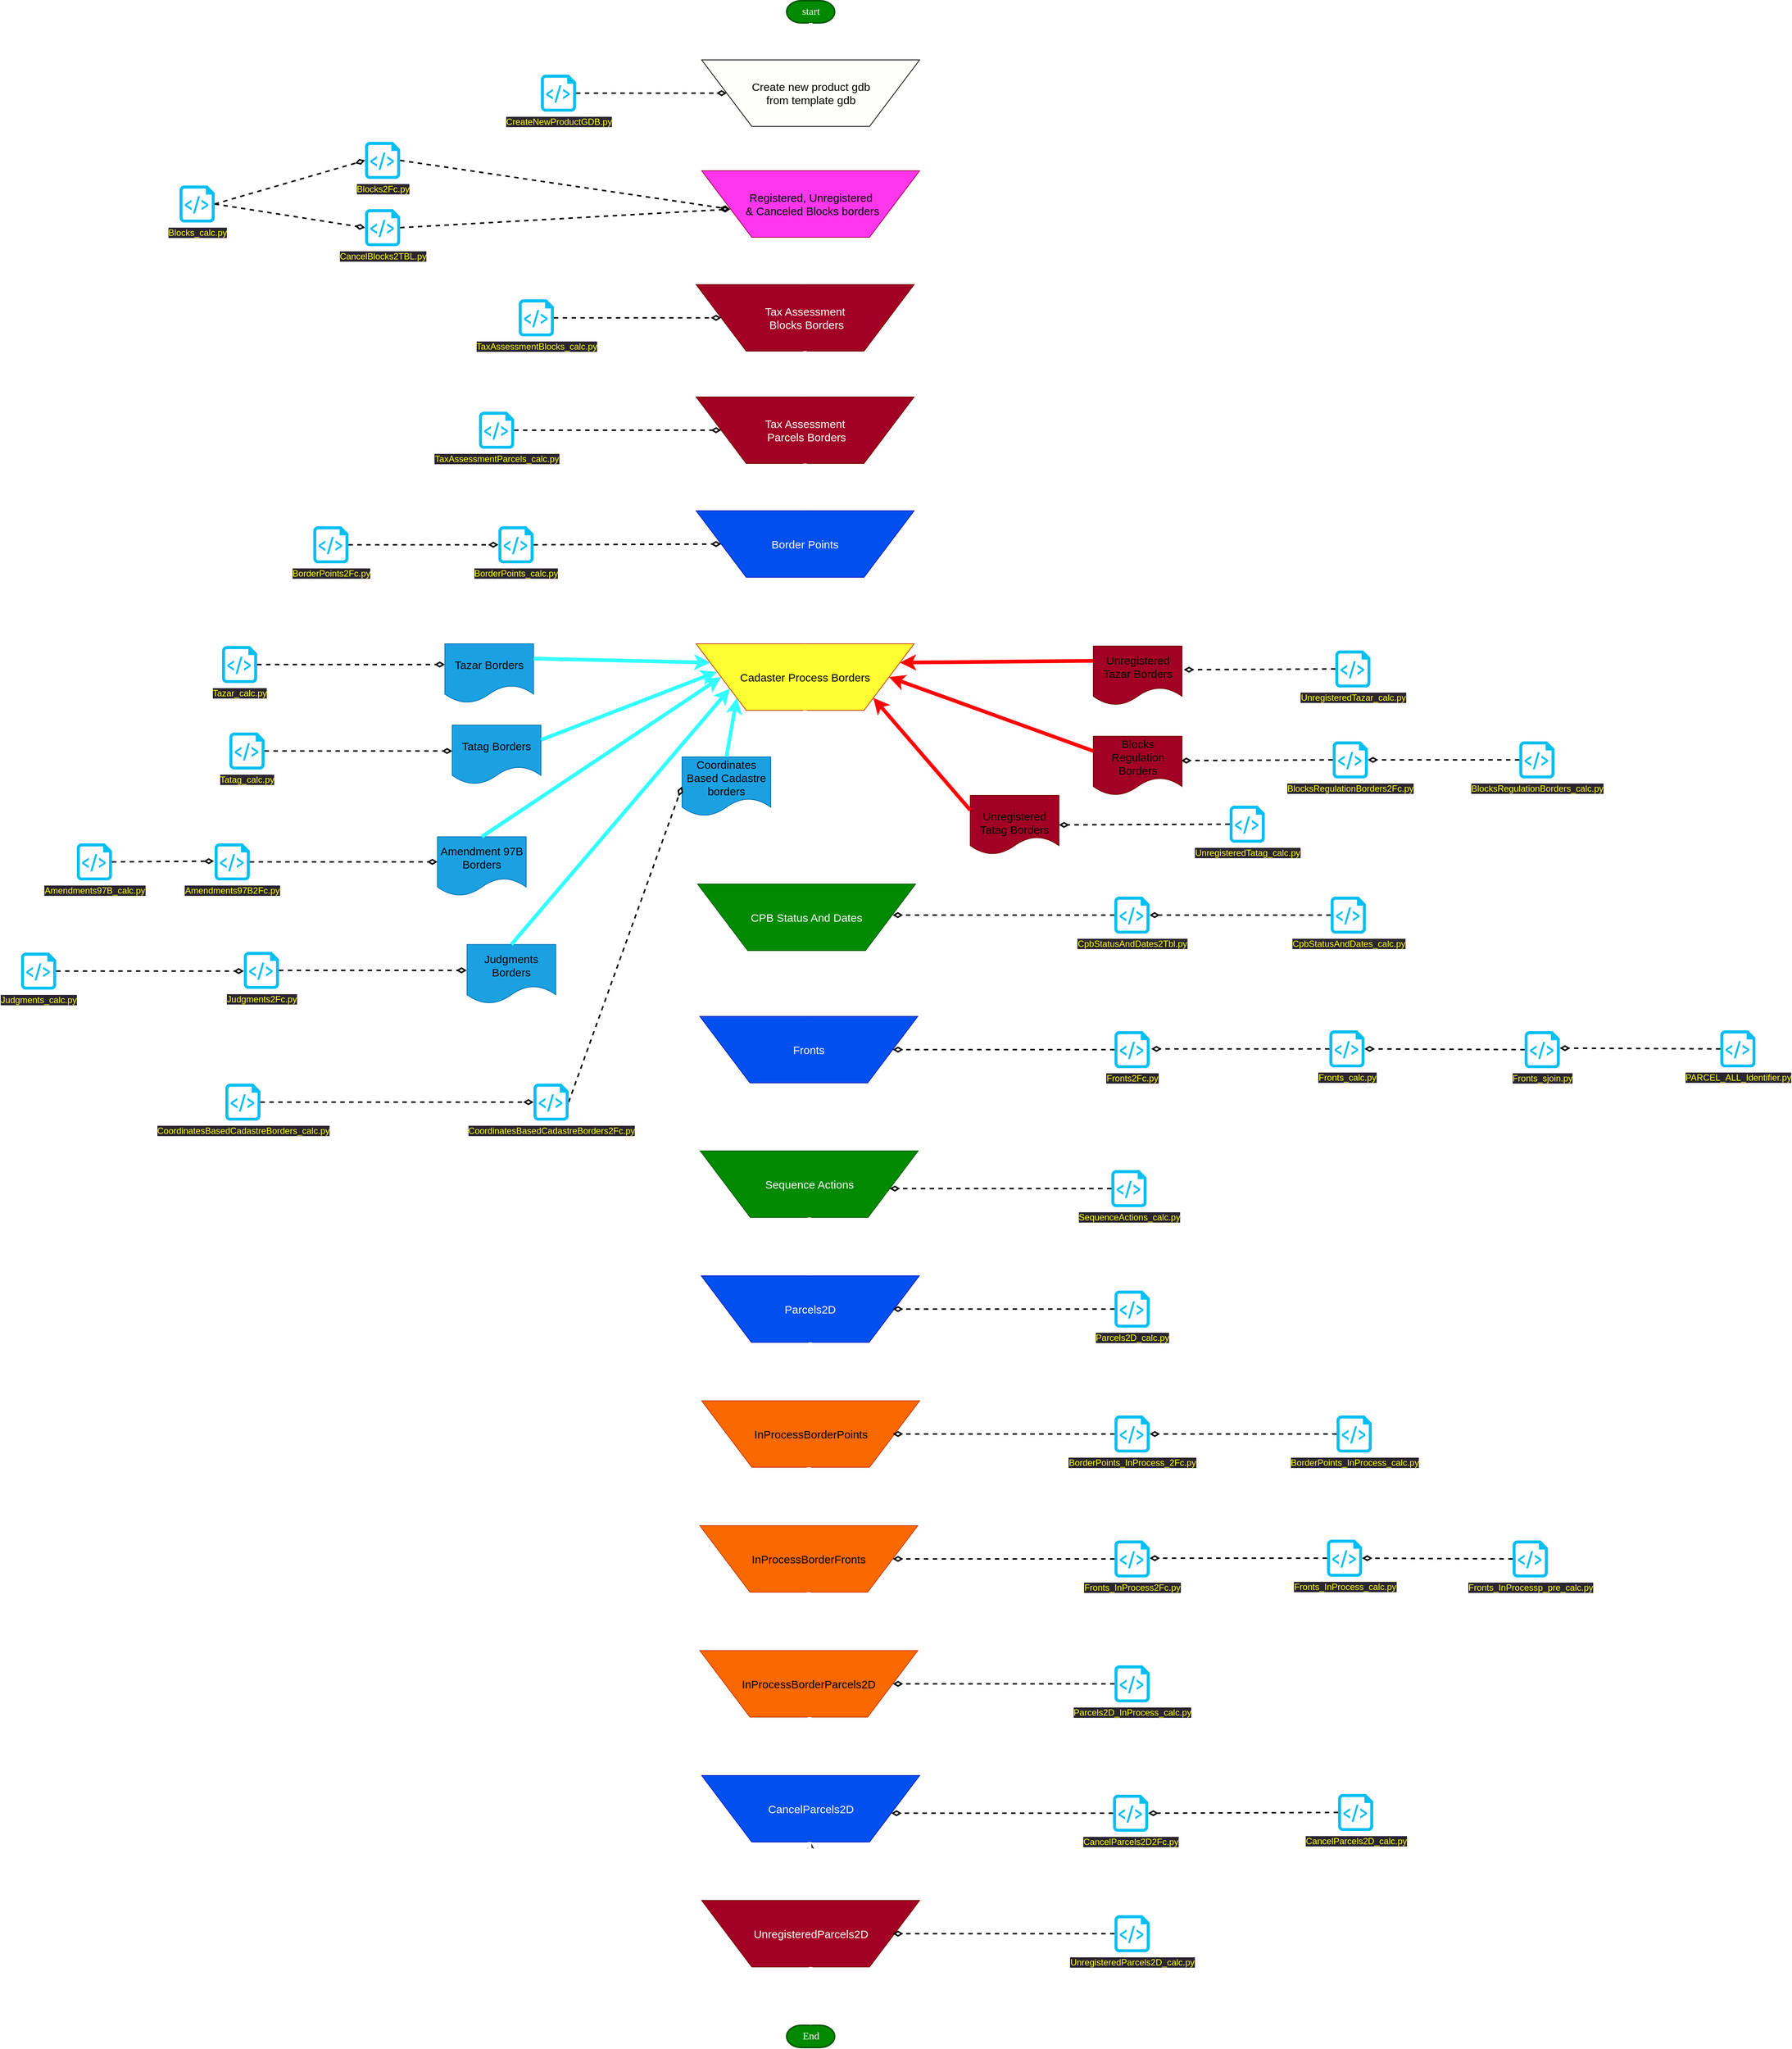 <mxfile version="20.8.20" type="github">
  <diagram id="6a731a19-8d31-9384-78a2-239565b7b9f0" name="Page-1">
    <mxGraphModel dx="4300" dy="1923" grid="1" gridSize="13" guides="1" tooltips="1" connect="1" arrows="1" fold="1" page="0" pageScale="1" pageWidth="1169" pageHeight="827" background="none" math="0" shadow="0">
      <root>
        <mxCell id="0" />
        <mxCell id="1" parent="0" />
        <mxCell id="2" value="start" style="shape=mxgraph.flowchart.terminator;strokeWidth=2;gradientDirection=north;fontStyle=0;html=1;fillColor=#008a00;strokeColor=#005700;fontColor=#ffffff;fontSize=14;fontFamily=Tahoma;" parent="1" vertex="1">
          <mxGeometry x="492.5" y="30" width="65" height="30" as="geometry" />
        </mxCell>
        <mxCell id="7" style="fontStyle=1;strokeColor=#FFFFFF;strokeWidth=5;html=1;entryX=0.5;entryY=0;entryDx=0;entryDy=0;fillColor=#1ba1e2;" parent="1" source="2" target="5D4chmr_N24pfjI9jj-k-56" edge="1">
          <mxGeometry relative="1" as="geometry">
            <mxPoint x="525" y="130" as="targetPoint" />
          </mxGeometry>
        </mxCell>
        <mxCell id="8" style="fontStyle=1;strokeColor=#FFFFFF;strokeWidth=5;html=1;exitX=0.5;exitY=1;exitDx=0;exitDy=0;fillColor=#1ba1e2;entryX=0.5;entryY=0;entryDx=0;entryDy=0;" parent="1" source="5D4chmr_N24pfjI9jj-k-56" target="5D4chmr_N24pfjI9jj-k-62" edge="1">
          <mxGeometry relative="1" as="geometry">
            <mxPoint x="523.385" y="210" as="sourcePoint" />
            <mxPoint x="521.85" y="260" as="targetPoint" />
          </mxGeometry>
        </mxCell>
        <mxCell id="5D4chmr_N24pfjI9jj-k-56" value="Create new product gdb&lt;br style=&quot;border-color: var(--border-color); font-size: 15px;&quot;&gt;&lt;span style=&quot;font-size: 15px;&quot;&gt;from template gdb&lt;/span&gt;" style="verticalLabelPosition=middle;verticalAlign=middle;html=1;shape=trapezoid;perimeter=trapezoidPerimeter;whiteSpace=wrap;size=0.23;arcSize=10;flipV=1;labelPosition=center;align=center;textDirection=ltr;fontSize=15;fillColor=#FEFFFA;fontColor=#000000;" parent="1" vertex="1">
          <mxGeometry x="377.5" y="110" width="295" height="90" as="geometry" />
        </mxCell>
        <mxCell id="5D4chmr_N24pfjI9jj-k-62" value="&lt;font style=&quot;font-size: 15px;&quot;&gt;Registered, Unregistered&lt;br style=&quot;&quot;&gt;&lt;span style=&quot;&quot;&gt;&amp;nbsp;&amp;amp; Canceled Blocks borders&lt;/span&gt;&lt;/font&gt;" style="verticalLabelPosition=middle;verticalAlign=middle;html=1;shape=trapezoid;perimeter=trapezoidPerimeter;whiteSpace=wrap;size=0.23;arcSize=10;flipV=1;labelPosition=center;align=center;textDirection=ltr;fontSize=15;fillColor=#FF36EB;strokeColor=#A50040;fontColor=#000000;gradientColor=none;" parent="1" vertex="1">
          <mxGeometry x="377.5" y="260" width="295" height="90" as="geometry" />
        </mxCell>
        <mxCell id="5D4chmr_N24pfjI9jj-k-64" value="Tax Assessment&lt;br&gt;&amp;nbsp;Blocks Borders" style="verticalLabelPosition=middle;verticalAlign=middle;html=1;shape=trapezoid;perimeter=trapezoidPerimeter;whiteSpace=wrap;size=0.23;arcSize=10;flipV=1;labelPosition=center;align=center;textDirection=ltr;fontSize=15;fillColor=#a20025;fontColor=#ffffff;strokeColor=#6F0000;" parent="1" vertex="1">
          <mxGeometry x="370" y="414" width="295" height="90" as="geometry" />
        </mxCell>
        <mxCell id="5D4chmr_N24pfjI9jj-k-65" style="fontStyle=1;strokeColor=#FFFFFF;strokeWidth=5;html=1;exitX=0.476;exitY=-0.022;exitDx=0;exitDy=0;fillColor=#1ba1e2;entryX=0.5;entryY=0;entryDx=0;entryDy=0;exitPerimeter=0;" parent="1" source="5D4chmr_N24pfjI9jj-k-62" target="5D4chmr_N24pfjI9jj-k-64" edge="1">
          <mxGeometry relative="1" as="geometry">
            <mxPoint x="535" y="210" as="sourcePoint" />
            <mxPoint x="535" y="270" as="targetPoint" />
          </mxGeometry>
        </mxCell>
        <mxCell id="5D4chmr_N24pfjI9jj-k-66" value="Tax Assessment&lt;br&gt;&amp;nbsp;Parcels Borders" style="verticalLabelPosition=middle;verticalAlign=middle;html=1;shape=trapezoid;perimeter=trapezoidPerimeter;whiteSpace=wrap;size=0.23;arcSize=10;flipV=1;labelPosition=center;align=center;textDirection=ltr;fontSize=15;fillColor=#a20025;fontColor=#ffffff;strokeColor=#6F0000;" parent="1" vertex="1">
          <mxGeometry x="370" y="566" width="295" height="90" as="geometry" />
        </mxCell>
        <mxCell id="5D4chmr_N24pfjI9jj-k-67" style="fontStyle=1;strokeColor=#FFFFFF;strokeWidth=5;html=1;fillColor=#1ba1e2;entryX=0.5;entryY=0;entryDx=0;entryDy=0;exitX=0.5;exitY=1;exitDx=0;exitDy=0;" parent="1" source="5D4chmr_N24pfjI9jj-k-64" target="5D4chmr_N24pfjI9jj-k-66" edge="1">
          <mxGeometry relative="1" as="geometry">
            <mxPoint x="580" y="530" as="sourcePoint" />
            <mxPoint x="534" y="422" as="targetPoint" />
          </mxGeometry>
        </mxCell>
        <mxCell id="5D4chmr_N24pfjI9jj-k-68" value="Cadaster Process Borders" style="verticalLabelPosition=middle;verticalAlign=middle;html=1;shape=trapezoid;perimeter=trapezoidPerimeter;whiteSpace=wrap;size=0.23;arcSize=10;flipV=1;labelPosition=center;align=center;textDirection=ltr;fontSize=15;fillColor=#FFFF33;strokeColor=#C73500;fontColor=#000000;" parent="1" vertex="1">
          <mxGeometry x="370" y="900" width="295" height="90" as="geometry" />
        </mxCell>
        <mxCell id="5D4chmr_N24pfjI9jj-k-69" style="fontStyle=1;strokeColor=#FFFFFF;strokeWidth=5;html=1;fillColor=#1ba1e2;entryX=0.5;entryY=0;entryDx=0;entryDy=0;exitX=0.5;exitY=1;exitDx=0;exitDy=0;" parent="1" source="5D4chmr_N24pfjI9jj-k-72" target="5D4chmr_N24pfjI9jj-k-68" edge="1">
          <mxGeometry relative="1" as="geometry">
            <mxPoint x="778" y="540" as="sourcePoint" />
            <mxPoint x="794" y="458" as="targetPoint" />
          </mxGeometry>
        </mxCell>
        <mxCell id="5D4chmr_N24pfjI9jj-k-72" value="Border Points" style="verticalLabelPosition=middle;verticalAlign=middle;html=1;shape=trapezoid;perimeter=trapezoidPerimeter;whiteSpace=wrap;size=0.23;arcSize=10;flipV=1;labelPosition=center;align=center;textDirection=ltr;fontSize=15;fillColor=#0050ef;fontColor=#ffffff;strokeColor=#001DBC;" parent="1" vertex="1">
          <mxGeometry x="370" y="720" width="295" height="90" as="geometry" />
        </mxCell>
        <mxCell id="5D4chmr_N24pfjI9jj-k-73" style="fontStyle=1;strokeColor=#FFFFFF;strokeWidth=5;html=1;fillColor=#1ba1e2;entryX=0.5;entryY=0;entryDx=0;entryDy=0;" parent="1" source="5D4chmr_N24pfjI9jj-k-66" target="5D4chmr_N24pfjI9jj-k-72" edge="1">
          <mxGeometry relative="1" as="geometry">
            <mxPoint x="518" y="658" as="sourcePoint" />
            <mxPoint x="534" y="576" as="targetPoint" />
          </mxGeometry>
        </mxCell>
        <mxCell id="5D4chmr_N24pfjI9jj-k-74" value="&lt;font color=&quot;#000000&quot;&gt;Tazar Borders&lt;/font&gt;" style="shape=document;whiteSpace=wrap;html=1;boundedLbl=1;fontFamily=Helvetica;fontSize=15;fillColor=#1ba1e2;fontColor=#ffffff;strokeColor=#006EAF;" parent="1" vertex="1">
          <mxGeometry x="30" y="900" width="120" height="80" as="geometry" />
        </mxCell>
        <mxCell id="5D4chmr_N24pfjI9jj-k-75" style="fontStyle=1;strokeColor=#33FFFF;strokeWidth=5;html=1;fillColor=#1ba1e2;exitX=1;exitY=0.25;exitDx=0;exitDy=0;entryX=0;entryY=0.25;entryDx=0;entryDy=0;" parent="1" source="5D4chmr_N24pfjI9jj-k-74" target="5D4chmr_N24pfjI9jj-k-68" edge="1">
          <mxGeometry relative="1" as="geometry">
            <mxPoint x="528" y="820" as="sourcePoint" />
            <mxPoint x="120" y="940" as="targetPoint" />
          </mxGeometry>
        </mxCell>
        <mxCell id="5D4chmr_N24pfjI9jj-k-76" value="&lt;font color=&quot;#000000&quot;&gt;Tatag Borders&lt;/font&gt;" style="shape=document;whiteSpace=wrap;html=1;boundedLbl=1;fontFamily=Helvetica;fontSize=15;fillColor=#1ba1e2;fontColor=#ffffff;strokeColor=#006EAF;" parent="1" vertex="1">
          <mxGeometry x="40" y="1010" width="120" height="80" as="geometry" />
        </mxCell>
        <mxCell id="5D4chmr_N24pfjI9jj-k-77" style="fontStyle=1;strokeColor=#33FFFF;strokeWidth=5;html=1;fillColor=#1ba1e2;exitX=1;exitY=0.25;exitDx=0;exitDy=0;entryX=0.095;entryY=0.578;entryDx=0;entryDy=0;entryPerimeter=0;" parent="1" source="5D4chmr_N24pfjI9jj-k-76" target="5D4chmr_N24pfjI9jj-k-68" edge="1">
          <mxGeometry relative="1" as="geometry">
            <mxPoint x="473.925" y="1030" as="sourcePoint" />
            <mxPoint x="370" y="1110" as="targetPoint" />
          </mxGeometry>
        </mxCell>
        <mxCell id="5D4chmr_N24pfjI9jj-k-78" style="fontStyle=1;strokeColor=#FFFFFF;strokeWidth=5;html=1;fillColor=#1ba1e2;exitX=0.5;exitY=1;exitDx=0;exitDy=0;" parent="1" source="5D4chmr_N24pfjI9jj-k-68" target="5D4chmr_N24pfjI9jj-k-160" edge="1">
          <mxGeometry relative="1" as="geometry">
            <mxPoint x="528" y="820" as="sourcePoint" />
            <mxPoint x="520" y="1404" as="targetPoint" />
          </mxGeometry>
        </mxCell>
        <mxCell id="5D4chmr_N24pfjI9jj-k-79" value="&lt;font color=&quot;#000000&quot;&gt;Amendment 97B Borders&lt;/font&gt;" style="shape=document;whiteSpace=wrap;html=1;boundedLbl=1;fontFamily=Helvetica;fontSize=15;fillColor=#1ba1e2;fontColor=#ffffff;strokeColor=#006EAF;" parent="1" vertex="1">
          <mxGeometry x="20" y="1161" width="120" height="80" as="geometry" />
        </mxCell>
        <mxCell id="5D4chmr_N24pfjI9jj-k-82" value="&lt;font color=&quot;#000000&quot;&gt;Judgments Borders&lt;/font&gt;" style="shape=document;whiteSpace=wrap;html=1;boundedLbl=1;fontFamily=Helvetica;fontSize=15;fillColor=#1ba1e2;fontColor=#ffffff;strokeColor=#006EAF;" parent="1" vertex="1">
          <mxGeometry x="60" y="1306.75" width="120" height="80" as="geometry" />
        </mxCell>
        <mxCell id="5D4chmr_N24pfjI9jj-k-80" style="fontStyle=1;strokeColor=#33FFFF;strokeWidth=5;html=1;fillColor=#1ba1e2;exitX=0.5;exitY=0;exitDx=0;exitDy=0;entryX=0;entryY=0.5;entryDx=0;entryDy=0;" parent="1" source="5D4chmr_N24pfjI9jj-k-79" target="5D4chmr_N24pfjI9jj-k-68" edge="1">
          <mxGeometry relative="1" as="geometry">
            <mxPoint x="523.925" y="1132" as="sourcePoint" />
            <mxPoint x="448" y="1040" as="targetPoint" />
          </mxGeometry>
        </mxCell>
        <mxCell id="5D4chmr_N24pfjI9jj-k-84" value="&lt;font color=&quot;#000000&quot;&gt;Coordinates Based Cadastre borders&lt;/font&gt;" style="shape=document;whiteSpace=wrap;html=1;boundedLbl=1;fontFamily=Helvetica;fontSize=15;fillColor=#1ba1e2;fontColor=#ffffff;strokeColor=#006EAF;" parent="1" vertex="1">
          <mxGeometry x="351" y="1053" width="120" height="80" as="geometry" />
        </mxCell>
        <mxCell id="5D4chmr_N24pfjI9jj-k-83" style="fontStyle=1;strokeColor=#33FFFF;strokeWidth=5;html=1;fillColor=#1ba1e2;exitX=0.5;exitY=0;exitDx=0;exitDy=0;entryX=0;entryY=0.75;entryDx=0;entryDy=0;" parent="1" source="5D4chmr_N24pfjI9jj-k-82" target="5D4chmr_N24pfjI9jj-k-68" edge="1">
          <mxGeometry relative="1" as="geometry">
            <mxPoint x="623.925" y="1220.5" as="sourcePoint" />
            <mxPoint x="504" y="1033.5" as="targetPoint" />
          </mxGeometry>
        </mxCell>
        <mxCell id="5D4chmr_N24pfjI9jj-k-85" style="fontStyle=1;strokeColor=#33FFFF;strokeWidth=5;html=1;fillColor=#1ba1e2;exitX=0.5;exitY=0;exitDx=0;exitDy=0;entryX=0;entryY=1;entryDx=0;entryDy=0;" parent="1" source="5D4chmr_N24pfjI9jj-k-84" target="5D4chmr_N24pfjI9jj-k-68" edge="1">
          <mxGeometry relative="1" as="geometry">
            <mxPoint x="782.925" y="1236.75" as="sourcePoint" />
            <mxPoint x="422.75" y="1017.25" as="targetPoint" />
          </mxGeometry>
        </mxCell>
        <mxCell id="5D4chmr_N24pfjI9jj-k-86" value="&lt;font color=&quot;#000000&quot;&gt;Unregistered Tazar Borders&lt;/font&gt;" style="shape=document;whiteSpace=wrap;html=1;boundedLbl=1;fontFamily=Helvetica;fontSize=15;fillColor=#a20025;fontColor=#ffffff;strokeColor=#6F0000;" parent="1" vertex="1">
          <mxGeometry x="907.51" y="903.0" width="120" height="80" as="geometry" />
        </mxCell>
        <mxCell id="5D4chmr_N24pfjI9jj-k-87" style="fontStyle=1;strokeColor=#FF0000;strokeWidth=5;html=1;fillColor=#d80073;exitX=0;exitY=0.25;exitDx=0;exitDy=0;entryX=1;entryY=0.25;entryDx=0;entryDy=0;" parent="1" source="5D4chmr_N24pfjI9jj-k-86" target="5D4chmr_N24pfjI9jj-k-68" edge="1">
          <mxGeometry relative="1" as="geometry">
            <mxPoint x="1430.435" y="946.75" as="sourcePoint" />
            <mxPoint x="645.833" y="940.424" as="targetPoint" />
          </mxGeometry>
        </mxCell>
        <mxCell id="5D4chmr_N24pfjI9jj-k-92" value="&lt;font color=&quot;#000000&quot;&gt;Blocks Regulation Borders&lt;/font&gt;" style="shape=document;whiteSpace=wrap;html=1;boundedLbl=1;fontFamily=Helvetica;fontSize=15;fillColor=#a20025;fontColor=#ffffff;strokeColor=#6F0000;" parent="1" vertex="1">
          <mxGeometry x="907.51" y="1025" width="120" height="80" as="geometry" />
        </mxCell>
        <mxCell id="5D4chmr_N24pfjI9jj-k-93" style="fontStyle=1;strokeColor=#FF0000;strokeWidth=5;html=1;fillColor=#d80073;exitX=0;exitY=0.25;exitDx=0;exitDy=0;entryX=1;entryY=0.5;entryDx=0;entryDy=0;" parent="1" source="5D4chmr_N24pfjI9jj-k-92" target="5D4chmr_N24pfjI9jj-k-68" edge="1">
          <mxGeometry relative="1" as="geometry">
            <mxPoint x="1430.435" y="1068.75" as="sourcePoint" />
            <mxPoint x="637.075" y="960" as="targetPoint" />
          </mxGeometry>
        </mxCell>
        <mxCell id="5D4chmr_N24pfjI9jj-k-94" value="&lt;div&gt;&lt;font color=&quot;#000000&quot;&gt;&lt;br&gt;&lt;/font&gt;&lt;/div&gt;&lt;div&gt;&lt;font color=&quot;#000000&quot;&gt;Unregistered Tatag Borders&lt;/font&gt;&lt;/div&gt;" style="shape=document;whiteSpace=wrap;html=1;boundedLbl=1;fontFamily=Helvetica;fontSize=15;fillColor=#a20025;fontColor=#ffffff;strokeColor=#6F0000;" parent="1" vertex="1">
          <mxGeometry x="741.0" y="1105" width="120" height="80" as="geometry" />
        </mxCell>
        <mxCell id="5D4chmr_N24pfjI9jj-k-95" style="fontStyle=1;strokeColor=#FF0000;strokeWidth=5;html=1;fillColor=#d80073;exitX=0;exitY=0.25;exitDx=0;exitDy=0;entryX=1;entryY=1;entryDx=0;entryDy=0;" parent="1" source="5D4chmr_N24pfjI9jj-k-94" target="5D4chmr_N24pfjI9jj-k-68" edge="1">
          <mxGeometry relative="1" as="geometry">
            <mxPoint x="1389.435" y="1173.75" as="sourcePoint" />
            <mxPoint x="590" y="1050" as="targetPoint" />
          </mxGeometry>
        </mxCell>
        <mxCell id="5D4chmr_N24pfjI9jj-k-96" style="fontStyle=1;strokeColor=#FFFFFF;strokeWidth=5;html=1;fillColor=#1ba1e2;exitX=0.5;exitY=1;exitDx=0;exitDy=0;entryX=0.5;entryY=0;entryDx=0;entryDy=0;" parent="1" source="5D4chmr_N24pfjI9jj-k-97" target="5D4chmr_N24pfjI9jj-k-100" edge="1">
          <mxGeometry relative="1" as="geometry">
            <mxPoint x="783" y="1224" as="sourcePoint" />
            <mxPoint x="650" y="1547" as="targetPoint" />
          </mxGeometry>
        </mxCell>
        <mxCell id="5D4chmr_N24pfjI9jj-k-97" value="Fronts" style="verticalLabelPosition=middle;verticalAlign=middle;html=1;shape=trapezoid;perimeter=trapezoidPerimeter;whiteSpace=wrap;size=0.23;arcSize=10;flipV=1;labelPosition=center;align=center;textDirection=ltr;fontSize=15;fillColor=#0050ef;fontColor=#ffffff;strokeColor=#001DBC;" parent="1" vertex="1">
          <mxGeometry x="375" y="1404" width="295" height="90" as="geometry" />
        </mxCell>
        <mxCell id="5D4chmr_N24pfjI9jj-k-100" value="Sequence Actions" style="verticalLabelPosition=middle;verticalAlign=middle;html=1;shape=trapezoid;perimeter=trapezoidPerimeter;whiteSpace=wrap;size=0.23;arcSize=10;flipV=1;labelPosition=center;align=center;textDirection=ltr;fontSize=15;fillColor=#008a00;fontColor=#ffffff;strokeColor=#005700;" parent="1" vertex="1">
          <mxGeometry x="375.5" y="1586" width="295" height="90" as="geometry" />
        </mxCell>
        <mxCell id="5D4chmr_N24pfjI9jj-k-102" value="Parcels2D" style="verticalLabelPosition=middle;verticalAlign=middle;html=1;shape=trapezoid;perimeter=trapezoidPerimeter;whiteSpace=wrap;size=0.23;arcSize=10;flipV=1;labelPosition=center;align=center;textDirection=ltr;fontSize=15;fillColor=#0050ef;fontColor=#ffffff;strokeColor=#001DBC;" parent="1" vertex="1">
          <mxGeometry x="377" y="1755" width="295" height="90" as="geometry" />
        </mxCell>
        <mxCell id="5D4chmr_N24pfjI9jj-k-103" style="fontStyle=1;strokeColor=#FFFFFF;strokeWidth=5;html=1;fillColor=#1ba1e2;exitX=0.5;exitY=1;exitDx=0;exitDy=0;entryX=0.5;entryY=0;entryDx=0;entryDy=0;" parent="1" source="5D4chmr_N24pfjI9jj-k-100" target="5D4chmr_N24pfjI9jj-k-102" edge="1">
          <mxGeometry relative="1" as="geometry">
            <mxPoint x="536" y="1507" as="sourcePoint" />
            <mxPoint x="536" y="1599" as="targetPoint" />
          </mxGeometry>
        </mxCell>
        <mxCell id="5D4chmr_N24pfjI9jj-k-104" style="fontStyle=1;strokeColor=#FFFFFF;strokeWidth=5;html=1;fillColor=#1ba1e2;exitX=0.5;exitY=1;exitDx=0;exitDy=0;entryX=0.5;entryY=0;entryDx=0;entryDy=0;" parent="1" source="5D4chmr_N24pfjI9jj-k-102" target="5D4chmr_N24pfjI9jj-k-105" edge="1">
          <mxGeometry relative="1" as="geometry">
            <mxPoint x="536" y="1689" as="sourcePoint" />
            <mxPoint x="525" y="1924" as="targetPoint" />
          </mxGeometry>
        </mxCell>
        <mxCell id="5D4chmr_N24pfjI9jj-k-105" value="InProcessBorderPoints" style="verticalLabelPosition=middle;verticalAlign=middle;html=1;shape=trapezoid;perimeter=trapezoidPerimeter;whiteSpace=wrap;size=0.23;arcSize=10;flipV=1;labelPosition=center;align=center;textDirection=ltr;fontSize=15;fillColor=#fa6800;fontColor=#000000;strokeColor=#C73500;" parent="1" vertex="1">
          <mxGeometry x="377.5" y="1924" width="295" height="90" as="geometry" />
        </mxCell>
        <mxCell id="5D4chmr_N24pfjI9jj-k-106" style="fontStyle=1;strokeColor=#FFFFFF;strokeWidth=5;html=1;fillColor=#1ba1e2;exitX=0.5;exitY=1;exitDx=0;exitDy=0;entryX=0.5;entryY=0;entryDx=0;entryDy=0;" parent="1" target="5D4chmr_N24pfjI9jj-k-107" edge="1">
          <mxGeometry relative="1" as="geometry">
            <mxPoint x="522.5" y="2014" as="sourcePoint" />
            <mxPoint x="522.5" y="2093" as="targetPoint" />
          </mxGeometry>
        </mxCell>
        <mxCell id="5D4chmr_N24pfjI9jj-k-107" value="InProcessBorderFronts" style="verticalLabelPosition=middle;verticalAlign=middle;html=1;shape=trapezoid;perimeter=trapezoidPerimeter;whiteSpace=wrap;size=0.23;arcSize=10;flipV=1;labelPosition=center;align=center;textDirection=ltr;fontSize=15;fillColor=#fa6800;fontColor=#000000;strokeColor=#C73500;" parent="1" vertex="1">
          <mxGeometry x="375" y="2093" width="295" height="90" as="geometry" />
        </mxCell>
        <mxCell id="5D4chmr_N24pfjI9jj-k-108" style="fontStyle=1;strokeColor=#FFFFFF;strokeWidth=5;html=1;fillColor=#1ba1e2;exitX=0.5;exitY=1;exitDx=0;exitDy=0;entryX=0.5;entryY=0;entryDx=0;entryDy=0;" parent="1" target="5D4chmr_N24pfjI9jj-k-109" edge="1">
          <mxGeometry relative="1" as="geometry">
            <mxPoint x="522.5" y="2183" as="sourcePoint" />
            <mxPoint x="522.5" y="2262" as="targetPoint" />
          </mxGeometry>
        </mxCell>
        <mxCell id="5D4chmr_N24pfjI9jj-k-109" value="InProcessBorderParcels2D" style="verticalLabelPosition=middle;verticalAlign=middle;html=1;shape=trapezoid;perimeter=trapezoidPerimeter;whiteSpace=wrap;size=0.23;arcSize=10;flipV=1;labelPosition=center;align=center;textDirection=ltr;fontSize=15;fillColor=#fa6800;fontColor=#000000;strokeColor=#C73500;" parent="1" vertex="1">
          <mxGeometry x="375" y="2262" width="295" height="90" as="geometry" />
        </mxCell>
        <mxCell id="5D4chmr_N24pfjI9jj-k-110" value="CancelParcels2D" style="verticalLabelPosition=middle;verticalAlign=middle;html=1;shape=trapezoid;perimeter=trapezoidPerimeter;whiteSpace=wrap;size=0.23;arcSize=10;flipV=1;labelPosition=center;align=center;textDirection=ltr;fontSize=15;fillColor=#0050ef;fontColor=#ffffff;strokeColor=#001DBC;" parent="1" vertex="1">
          <mxGeometry x="377.5" y="2431" width="295" height="90" as="geometry" />
        </mxCell>
        <mxCell id="5D4chmr_N24pfjI9jj-k-111" style="fontStyle=1;strokeColor=#FFFFFF;strokeWidth=5;html=1;fillColor=#1ba1e2;exitX=0.5;exitY=1;exitDx=0;exitDy=0;entryX=0.5;entryY=0;entryDx=0;entryDy=0;" parent="1" target="5D4chmr_N24pfjI9jj-k-110" edge="1">
          <mxGeometry relative="1" as="geometry">
            <mxPoint x="523.5" y="2352" as="sourcePoint" />
            <mxPoint x="536.5" y="2275" as="targetPoint" />
          </mxGeometry>
        </mxCell>
        <mxCell id="5D4chmr_N24pfjI9jj-k-115" value="" style="edgeStyle=orthogonalEdgeStyle;rounded=0;orthogonalLoop=1;jettySize=auto;html=1;" parent="1" source="5D4chmr_N24pfjI9jj-k-112" target="5D4chmr_N24pfjI9jj-k-110" edge="1">
          <mxGeometry relative="1" as="geometry" />
        </mxCell>
        <mxCell id="5D4chmr_N24pfjI9jj-k-112" value="UnregisteredParcels2D" style="verticalLabelPosition=middle;verticalAlign=middle;html=1;shape=trapezoid;perimeter=trapezoidPerimeter;whiteSpace=wrap;size=0.23;arcSize=10;flipV=1;labelPosition=center;align=center;textDirection=ltr;fontSize=15;fillColor=#a20025;fontColor=#ffffff;strokeColor=#6F0000;" parent="1" vertex="1">
          <mxGeometry x="377.5" y="2600" width="295" height="90" as="geometry" />
        </mxCell>
        <mxCell id="5D4chmr_N24pfjI9jj-k-113" style="fontStyle=1;strokeColor=#FFFFFF;strokeWidth=5;html=1;fillColor=#1ba1e2;exitX=0.5;exitY=1;exitDx=0;exitDy=0;entryX=0.5;entryY=0;entryDx=0;entryDy=0;" parent="1" target="5D4chmr_N24pfjI9jj-k-112" edge="1">
          <mxGeometry relative="1" as="geometry">
            <mxPoint x="523.5" y="2521" as="sourcePoint" />
            <mxPoint x="536.5" y="2444" as="targetPoint" />
          </mxGeometry>
        </mxCell>
        <mxCell id="5D4chmr_N24pfjI9jj-k-114" value="End" style="shape=mxgraph.flowchart.terminator;strokeWidth=2;gradientDirection=north;fontStyle=0;html=1;fillColor=#008a00;strokeColor=#005700;fontColor=#ffffff;fontSize=14;fontFamily=Tahoma;" parent="1" vertex="1">
          <mxGeometry x="492.5" y="2769" width="65" height="30" as="geometry" />
        </mxCell>
        <mxCell id="5D4chmr_N24pfjI9jj-k-116" style="fontStyle=1;strokeColor=#FFFFFF;strokeWidth=5;html=1;fillColor=#1ba1e2;" parent="1" source="5D4chmr_N24pfjI9jj-k-112" edge="1">
          <mxGeometry relative="1" as="geometry">
            <mxPoint x="536.5" y="2534" as="sourcePoint" />
            <mxPoint x="525" y="2769" as="targetPoint" />
          </mxGeometry>
        </mxCell>
        <mxCell id="5D4chmr_N24pfjI9jj-k-122" value="" style="fontSize=12;html=1;endArrow=diamondThin;endFill=0;rounded=0;entryX=0;entryY=0.5;entryDx=0;entryDy=0;dashed=1;strokeWidth=2;exitX=1;exitY=0.5;exitDx=0;exitDy=0;exitPerimeter=0;endSize=8;" parent="1" source="5D4chmr_N24pfjI9jj-k-130" target="5D4chmr_N24pfjI9jj-k-56" edge="1">
          <mxGeometry width="100" height="100" relative="1" as="geometry">
            <mxPoint x="221" y="178" as="sourcePoint" />
            <mxPoint x="581" y="182" as="targetPoint" />
          </mxGeometry>
        </mxCell>
        <mxCell id="5D4chmr_N24pfjI9jj-k-124" value="" style="fontSize=12;html=1;endArrow=diamondThin;endFill=0;rounded=0;dashed=1;strokeWidth=2;exitX=1;exitY=0.5;exitDx=0;exitDy=0;exitPerimeter=0;endSize=8;" parent="1" source="5D4chmr_N24pfjI9jj-k-134" edge="1">
          <mxGeometry width="100" height="100" relative="1" as="geometry">
            <mxPoint x="180" y="339.5" as="sourcePoint" />
            <mxPoint x="416" y="312" as="targetPoint" />
          </mxGeometry>
        </mxCell>
        <mxCell id="5D4chmr_N24pfjI9jj-k-126" value="" style="fontSize=12;html=1;endArrow=diamondThin;endFill=0;rounded=0;entryX=0;entryY=0.5;entryDx=0;entryDy=0;dashed=1;strokeWidth=2;exitX=1;exitY=0.5;exitDx=0;exitDy=0;exitPerimeter=0;endSize=8;" parent="1" source="5D4chmr_N24pfjI9jj-k-136" target="5D4chmr_N24pfjI9jj-k-64" edge="1">
          <mxGeometry width="100" height="100" relative="1" as="geometry">
            <mxPoint x="190" y="454" as="sourcePoint" />
            <mxPoint x="380" y="426" as="targetPoint" />
          </mxGeometry>
        </mxCell>
        <mxCell id="5D4chmr_N24pfjI9jj-k-130" value="&lt;span style=&quot;font-family: Helvetica; font-size: 12px; font-style: normal; font-variant-ligatures: normal; font-variant-caps: normal; font-weight: 400; letter-spacing: normal; orphans: 2; text-align: center; text-indent: 0px; text-transform: none; widows: 2; word-spacing: 0px; -webkit-text-stroke-width: 0px; background-color: rgb(42, 37, 47); text-decoration-thickness: initial; text-decoration-style: initial; text-decoration-color: initial; float: none; display: inline !important;&quot;&gt;CreateNewProductGDB.py&lt;/span&gt;" style="verticalLabelPosition=bottom;html=1;verticalAlign=top;align=center;strokeColor=none;fillColor=#00BEF2;shape=mxgraph.azure.script_file;pointerEvents=1;sketch=0;fontColor=#FFFF00;" parent="1" vertex="1">
          <mxGeometry x="160" y="130" width="47.5" height="50" as="geometry" />
        </mxCell>
        <mxCell id="5D4chmr_N24pfjI9jj-k-134" value="&lt;span style=&quot;font-family: Helvetica; font-size: 12px; font-style: normal; font-variant-ligatures: normal; font-variant-caps: normal; font-weight: 400; letter-spacing: normal; orphans: 2; text-align: center; text-indent: 0px; text-transform: none; widows: 2; word-spacing: 0px; -webkit-text-stroke-width: 0px; background-color: rgb(42, 37, 47); text-decoration-thickness: initial; text-decoration-style: initial; text-decoration-color: initial; float: none; display: inline !important;&quot;&gt;Blocks2Fc.py&lt;/span&gt;" style="verticalLabelPosition=bottom;html=1;verticalAlign=top;align=center;strokeColor=none;fillColor=#00BEF2;shape=mxgraph.azure.script_file;pointerEvents=1;sketch=0;fontColor=#FFFF00;" parent="1" vertex="1">
          <mxGeometry x="-78" y="221" width="47.5" height="50" as="geometry" />
        </mxCell>
        <mxCell id="5D4chmr_N24pfjI9jj-k-136" value="&lt;span style=&quot;font-family: Helvetica; font-size: 12px; font-style: normal; font-variant-ligatures: normal; font-variant-caps: normal; font-weight: 400; letter-spacing: normal; orphans: 2; text-align: center; text-indent: 0px; text-transform: none; widows: 2; word-spacing: 0px; -webkit-text-stroke-width: 0px; background-color: rgb(42, 37, 47); text-decoration-thickness: initial; text-decoration-style: initial; text-decoration-color: initial; float: none; display: inline !important;&quot;&gt;TaxAssessmentBlocks_calc.py&lt;/span&gt;" style="verticalLabelPosition=bottom;html=1;verticalAlign=top;align=center;strokeColor=none;fillColor=#00BEF2;shape=mxgraph.azure.script_file;pointerEvents=1;sketch=0;fontColor=#FFFF00;" parent="1" vertex="1">
          <mxGeometry x="130" y="434" width="47.5" height="50" as="geometry" />
        </mxCell>
        <mxCell id="5D4chmr_N24pfjI9jj-k-139" value="" style="fontSize=12;html=1;endArrow=diamondThin;endFill=0;rounded=0;entryX=0;entryY=0.5;entryDx=0;entryDy=0;dashed=1;strokeWidth=2;exitX=1;exitY=0.5;exitDx=0;exitDy=0;exitPerimeter=0;endSize=8;" parent="1" source="5D4chmr_N24pfjI9jj-k-140" target="5D4chmr_N24pfjI9jj-k-66" edge="1">
          <mxGeometry width="100" height="100" relative="1" as="geometry">
            <mxPoint x="125" y="566" as="sourcePoint" />
            <mxPoint x="339" y="571" as="targetPoint" />
          </mxGeometry>
        </mxCell>
        <mxCell id="5D4chmr_N24pfjI9jj-k-140" value="&lt;span style=&quot;font-family: Helvetica; font-size: 12px; font-style: normal; font-variant-ligatures: normal; font-variant-caps: normal; font-weight: 400; letter-spacing: normal; orphans: 2; text-align: center; text-indent: 0px; text-transform: none; widows: 2; word-spacing: 0px; -webkit-text-stroke-width: 0px; background-color: rgb(42, 37, 47); text-decoration-thickness: initial; text-decoration-style: initial; text-decoration-color: initial; float: none; display: inline !important;&quot;&gt;TaxAssessmentParcels_calc.py&lt;/span&gt;" style="verticalLabelPosition=bottom;html=1;verticalAlign=top;align=center;strokeColor=none;fillColor=#00BEF2;shape=mxgraph.azure.script_file;pointerEvents=1;sketch=0;fontColor=#FFFF00;" parent="1" vertex="1">
          <mxGeometry x="76.25" y="586" width="47.5" height="50" as="geometry" />
        </mxCell>
        <mxCell id="5D4chmr_N24pfjI9jj-k-141" value="" style="fontSize=12;html=1;endArrow=diamondThin;endFill=0;rounded=0;entryX=0;entryY=0.5;entryDx=0;entryDy=0;dashed=1;strokeWidth=2;exitX=1;exitY=0.5;exitDx=0;exitDy=0;exitPerimeter=0;endSize=8;" parent="1" source="5D4chmr_N24pfjI9jj-k-142" target="5D4chmr_N24pfjI9jj-k-72" edge="1">
          <mxGeometry width="100" height="100" relative="1" as="geometry">
            <mxPoint x="156" y="740" as="sourcePoint" />
            <mxPoint x="370" y="745" as="targetPoint" />
          </mxGeometry>
        </mxCell>
        <mxCell id="5D4chmr_N24pfjI9jj-k-142" value="&lt;span style=&quot;font-family: Helvetica; font-size: 12px; font-style: normal; font-variant-ligatures: normal; font-variant-caps: normal; font-weight: 400; letter-spacing: normal; orphans: 2; text-align: center; text-indent: 0px; text-transform: none; widows: 2; word-spacing: 0px; -webkit-text-stroke-width: 0px; background-color: rgb(42, 37, 47); text-decoration-thickness: initial; text-decoration-style: initial; text-decoration-color: initial; float: none; display: inline !important;&quot;&gt;BorderPoints_calc.py&lt;/span&gt;" style="verticalLabelPosition=bottom;html=1;verticalAlign=top;align=center;strokeColor=none;fillColor=#00BEF2;shape=mxgraph.azure.script_file;pointerEvents=1;sketch=0;fontColor=#FFFF00;" parent="1" vertex="1">
          <mxGeometry x="102.5" y="741" width="47.5" height="50" as="geometry" />
        </mxCell>
        <mxCell id="5D4chmr_N24pfjI9jj-k-143" value="" style="fontSize=12;html=1;endArrow=diamondThin;endFill=0;rounded=0;entryX=0;entryY=0.5;entryDx=0;entryDy=0;dashed=1;strokeWidth=2;exitX=1;exitY=0.5;exitDx=0;exitDy=0;exitPerimeter=0;endSize=8;" parent="1" source="5D4chmr_N24pfjI9jj-k-144" edge="1">
          <mxGeometry width="100" height="100" relative="1" as="geometry">
            <mxPoint x="-218" y="903" as="sourcePoint" />
            <mxPoint x="30" y="928" as="targetPoint" />
          </mxGeometry>
        </mxCell>
        <mxCell id="5D4chmr_N24pfjI9jj-k-144" value="&lt;span style=&quot;font-family: Helvetica; font-size: 12px; font-style: normal; font-variant-ligatures: normal; font-variant-caps: normal; font-weight: 400; letter-spacing: normal; orphans: 2; text-align: center; text-indent: 0px; text-transform: none; widows: 2; word-spacing: 0px; -webkit-text-stroke-width: 0px; background-color: rgb(42, 37, 47); text-decoration-thickness: initial; text-decoration-style: initial; text-decoration-color: initial; float: none; display: inline !important;&quot;&gt;Tazar_calc.py&lt;/span&gt;" style="verticalLabelPosition=bottom;html=1;verticalAlign=top;align=center;strokeColor=none;fillColor=#00BEF2;shape=mxgraph.azure.script_file;pointerEvents=1;sketch=0;fontColor=#FFFF00;" parent="1" vertex="1">
          <mxGeometry x="-271.5" y="903" width="47.5" height="50" as="geometry" />
        </mxCell>
        <mxCell id="5D4chmr_N24pfjI9jj-k-145" value="" style="fontSize=12;html=1;endArrow=diamondThin;endFill=0;rounded=0;entryX=0;entryY=0.5;entryDx=0;entryDy=0;dashed=1;strokeWidth=2;exitX=1;exitY=0.5;exitDx=0;exitDy=0;exitPerimeter=0;endSize=8;" parent="1" source="5D4chmr_N24pfjI9jj-k-146" edge="1">
          <mxGeometry width="100" height="100" relative="1" as="geometry">
            <mxPoint x="-208" y="1020" as="sourcePoint" />
            <mxPoint x="40" y="1045" as="targetPoint" />
          </mxGeometry>
        </mxCell>
        <mxCell id="5D4chmr_N24pfjI9jj-k-146" value="&lt;span style=&quot;font-family: Helvetica; font-size: 12px; font-style: normal; font-variant-ligatures: normal; font-variant-caps: normal; font-weight: 400; letter-spacing: normal; orphans: 2; text-align: center; text-indent: 0px; text-transform: none; widows: 2; word-spacing: 0px; -webkit-text-stroke-width: 0px; background-color: rgb(42, 37, 47); text-decoration-thickness: initial; text-decoration-style: initial; text-decoration-color: initial; float: none; display: inline !important;&quot;&gt;Tatag_calc.py&lt;/span&gt;" style="verticalLabelPosition=bottom;html=1;verticalAlign=top;align=center;strokeColor=none;fillColor=#00BEF2;shape=mxgraph.azure.script_file;pointerEvents=1;sketch=0;fontColor=#FFFF00;" parent="1" vertex="1">
          <mxGeometry x="-261.5" y="1020" width="47.5" height="50" as="geometry" />
        </mxCell>
        <mxCell id="5D4chmr_N24pfjI9jj-k-151" value="" style="fontSize=12;html=1;endArrow=diamondThin;endFill=0;rounded=0;entryX=0;entryY=0.5;entryDx=0;entryDy=0;dashed=1;strokeWidth=2;exitX=1;exitY=0.5;exitDx=0;exitDy=0;exitPerimeter=0;endSize=8;" parent="1" source="5D4chmr_N24pfjI9jj-k-152" target="5D4chmr_N24pfjI9jj-k-84" edge="1">
          <mxGeometry width="100" height="100" relative="1" as="geometry">
            <mxPoint x="-414.5" y="1241" as="sourcePoint" />
            <mxPoint x="-166.5" y="1266" as="targetPoint" />
          </mxGeometry>
        </mxCell>
        <mxCell id="5D4chmr_N24pfjI9jj-k-147" value="" style="fontSize=12;html=1;endArrow=diamondThin;endFill=0;rounded=0;entryX=0;entryY=0.5;entryDx=0;entryDy=0;dashed=1;strokeWidth=2;exitX=1;exitY=0.5;exitDx=0;exitDy=0;exitPerimeter=0;endSize=8;" parent="1" source="5D4chmr_N24pfjI9jj-k-148" edge="1">
          <mxGeometry width="100" height="100" relative="1" as="geometry">
            <mxPoint x="-228" y="1170" as="sourcePoint" />
            <mxPoint x="20" y="1195" as="targetPoint" />
          </mxGeometry>
        </mxCell>
        <mxCell id="5D4chmr_N24pfjI9jj-k-148" value="&lt;span style=&quot;font-family: Helvetica; font-size: 12px; font-style: normal; font-variant-ligatures: normal; font-variant-caps: normal; font-weight: 400; letter-spacing: normal; orphans: 2; text-align: center; text-indent: 0px; text-transform: none; widows: 2; word-spacing: 0px; -webkit-text-stroke-width: 0px; background-color: rgb(42, 37, 47); text-decoration-thickness: initial; text-decoration-style: initial; text-decoration-color: initial; float: none; display: inline !important;&quot;&gt;Amendments97B2Fc.py&lt;br&gt;&lt;/span&gt;" style="verticalLabelPosition=bottom;html=1;verticalAlign=top;align=center;strokeColor=none;fillColor=#00BEF2;shape=mxgraph.azure.script_file;pointerEvents=1;sketch=0;fontColor=#FFFF00;" parent="1" vertex="1">
          <mxGeometry x="-281.5" y="1170" width="47.5" height="50" as="geometry" />
        </mxCell>
        <mxCell id="5D4chmr_N24pfjI9jj-k-149" value="" style="fontSize=12;html=1;endArrow=diamondThin;endFill=0;rounded=0;entryX=0;entryY=0.5;entryDx=0;entryDy=0;dashed=1;strokeWidth=2;exitX=1;exitY=0.5;exitDx=0;exitDy=0;exitPerimeter=0;endSize=8;" parent="1" source="5D4chmr_N24pfjI9jj-k-150" edge="1">
          <mxGeometry width="100" height="100" relative="1" as="geometry">
            <mxPoint x="-188.5" y="1316.75" as="sourcePoint" />
            <mxPoint x="59.5" y="1341.75" as="targetPoint" />
          </mxGeometry>
        </mxCell>
        <mxCell id="5D4chmr_N24pfjI9jj-k-150" value="&lt;span style=&quot;font-family: Helvetica; font-size: 12px; font-style: normal; font-variant-ligatures: normal; font-variant-caps: normal; font-weight: 400; letter-spacing: normal; orphans: 2; text-align: center; text-indent: 0px; text-transform: none; widows: 2; word-spacing: 0px; -webkit-text-stroke-width: 0px; background-color: rgb(42, 37, 47); text-decoration-thickness: initial; text-decoration-style: initial; text-decoration-color: initial; float: none; display: inline !important;&quot;&gt;Judgments2Fc.py&lt;/span&gt;" style="verticalLabelPosition=bottom;html=1;verticalAlign=top;align=center;strokeColor=none;fillColor=#00BEF2;shape=mxgraph.azure.script_file;pointerEvents=1;sketch=0;fontColor=#FFFF00;" parent="1" vertex="1">
          <mxGeometry x="-242" y="1316.75" width="47.5" height="50" as="geometry" />
        </mxCell>
        <mxCell id="5D4chmr_N24pfjI9jj-k-152" value="&lt;span style=&quot;font-family: Helvetica; font-size: 12px; font-style: normal; font-variant-ligatures: normal; font-variant-caps: normal; font-weight: 400; letter-spacing: normal; orphans: 2; text-align: center; text-indent: 0px; text-transform: none; widows: 2; word-spacing: 0px; -webkit-text-stroke-width: 0px; background-color: rgb(42, 37, 47); text-decoration-thickness: initial; text-decoration-style: initial; text-decoration-color: initial; float: none; display: inline !important;&quot;&gt;CoordinatesBasedCadastreBorders2Fc.py&lt;/span&gt;" style="verticalLabelPosition=bottom;html=1;verticalAlign=top;align=center;strokeColor=none;fillColor=#00BEF2;shape=mxgraph.azure.script_file;pointerEvents=1;sketch=0;fontColor=#FFFF00;" parent="1" vertex="1">
          <mxGeometry x="150" y="1495" width="47.5" height="50" as="geometry" />
        </mxCell>
        <mxCell id="5D4chmr_N24pfjI9jj-k-153" value="" style="fontSize=12;html=1;endArrow=diamondThin;endFill=0;rounded=0;entryX=1.021;entryY=0.4;entryDx=0;entryDy=0;dashed=1;strokeWidth=2;exitX=0;exitY=0.5;exitDx=0;exitDy=0;exitPerimeter=0;endSize=8;entryPerimeter=0;" parent="1" source="5D4chmr_N24pfjI9jj-k-154" target="5D4chmr_N24pfjI9jj-k-86" edge="1">
          <mxGeometry width="100" height="100" relative="1" as="geometry">
            <mxPoint x="1288.5" y="903" as="sourcePoint" />
            <mxPoint x="1536.5" y="928" as="targetPoint" />
          </mxGeometry>
        </mxCell>
        <mxCell id="5D4chmr_N24pfjI9jj-k-154" value="&lt;span style=&quot;font-family: Helvetica; font-size: 12px; font-style: normal; font-variant-ligatures: normal; font-variant-caps: normal; font-weight: 400; letter-spacing: normal; orphans: 2; text-align: center; text-indent: 0px; text-transform: none; widows: 2; word-spacing: 0px; -webkit-text-stroke-width: 0px; background-color: rgb(42, 37, 47); text-decoration-thickness: initial; text-decoration-style: initial; text-decoration-color: initial; float: none; display: inline !important;&quot;&gt;UnregisteredTazar_calc.py&lt;/span&gt;" style="verticalLabelPosition=bottom;html=1;verticalAlign=top;align=center;strokeColor=none;fillColor=#00BEF2;shape=mxgraph.azure.script_file;pointerEvents=1;sketch=0;fontColor=#FFFF00;" parent="1" vertex="1">
          <mxGeometry x="1235" y="909" width="47.5" height="50" as="geometry" />
        </mxCell>
        <mxCell id="5D4chmr_N24pfjI9jj-k-155" value="" style="fontSize=12;html=1;endArrow=diamondThin;endFill=0;rounded=0;entryX=1.021;entryY=0.4;entryDx=0;entryDy=0;dashed=1;strokeWidth=2;exitX=0;exitY=0.5;exitDx=0;exitDy=0;exitPerimeter=0;endSize=8;entryPerimeter=0;" parent="1" source="5D4chmr_N24pfjI9jj-k-156" edge="1">
          <mxGeometry width="100" height="100" relative="1" as="geometry">
            <mxPoint x="1285.01" y="1026" as="sourcePoint" />
            <mxPoint x="1026.51" y="1058" as="targetPoint" />
          </mxGeometry>
        </mxCell>
        <mxCell id="5D4chmr_N24pfjI9jj-k-156" value="&lt;span style=&quot;font-family: Helvetica; font-size: 12px; font-style: normal; font-variant-ligatures: normal; font-variant-caps: normal; font-weight: 400; letter-spacing: normal; orphans: 2; text-align: center; text-indent: 0px; text-transform: none; widows: 2; word-spacing: 0px; -webkit-text-stroke-width: 0px; background-color: rgb(42, 37, 47); text-decoration-thickness: initial; text-decoration-style: initial; text-decoration-color: initial; float: none; display: inline !important;&quot;&gt;BlocksRegulationBorders2Fc.py&lt;/span&gt;" style="verticalLabelPosition=bottom;html=1;verticalAlign=top;align=center;strokeColor=none;fillColor=#00BEF2;shape=mxgraph.azure.script_file;pointerEvents=1;sketch=0;fontColor=#FFFF00;" parent="1" vertex="1">
          <mxGeometry x="1231.51" y="1032" width="47.5" height="50" as="geometry" />
        </mxCell>
        <mxCell id="5D4chmr_N24pfjI9jj-k-157" value="" style="fontSize=12;html=1;endArrow=diamondThin;endFill=0;rounded=0;entryX=1;entryY=0.5;entryDx=0;entryDy=0;dashed=1;strokeWidth=2;exitX=0;exitY=0.5;exitDx=0;exitDy=0;exitPerimeter=0;endSize=8;" parent="1" source="5D4chmr_N24pfjI9jj-k-158" target="5D4chmr_N24pfjI9jj-k-94" edge="1">
          <mxGeometry width="100" height="100" relative="1" as="geometry">
            <mxPoint x="1415.5" y="1094" as="sourcePoint" />
            <mxPoint x="1157" y="1126" as="targetPoint" />
          </mxGeometry>
        </mxCell>
        <mxCell id="5D4chmr_N24pfjI9jj-k-158" value="&lt;span style=&quot;font-family: Helvetica; font-size: 12px; font-style: normal; font-variant-ligatures: normal; font-variant-caps: normal; font-weight: 400; letter-spacing: normal; orphans: 2; text-align: center; text-indent: 0px; text-transform: none; widows: 2; word-spacing: 0px; -webkit-text-stroke-width: 0px; background-color: rgb(42, 37, 47); text-decoration-thickness: initial; text-decoration-style: initial; text-decoration-color: initial; float: none; display: inline !important;&quot;&gt;UnregisteredTatag_calc.py&lt;/span&gt;" style="verticalLabelPosition=bottom;html=1;verticalAlign=top;align=center;strokeColor=none;fillColor=#00BEF2;shape=mxgraph.azure.script_file;pointerEvents=1;sketch=0;fontColor=#FFFF00;" parent="1" vertex="1">
          <mxGeometry x="1092" y="1119" width="47.5" height="50" as="geometry" />
        </mxCell>
        <mxCell id="5D4chmr_N24pfjI9jj-k-160" value="CPB Status And Dates" style="verticalLabelPosition=middle;verticalAlign=middle;html=1;shape=trapezoid;perimeter=trapezoidPerimeter;whiteSpace=wrap;size=0.23;arcSize=10;flipV=1;labelPosition=center;align=center;textDirection=ltr;fontSize=15;fontColor=#ffffff;fillColor=#008a00;strokeColor=#005700;" parent="1" vertex="1">
          <mxGeometry x="372" y="1225" width="295" height="90" as="geometry" />
        </mxCell>
        <mxCell id="5D4chmr_N24pfjI9jj-k-161" style="fontStyle=1;strokeColor=#FFFFFF;strokeWidth=5;html=1;fillColor=#1ba1e2;exitX=0.509;exitY=-0.021;exitDx=0;exitDy=0;exitPerimeter=0;entryX=0.5;entryY=0;entryDx=0;entryDy=0;" parent="1" source="5D4chmr_N24pfjI9jj-k-160" target="5D4chmr_N24pfjI9jj-k-97" edge="1">
          <mxGeometry relative="1" as="geometry">
            <mxPoint x="531" y="1003" as="sourcePoint" />
            <mxPoint x="534" y="1238" as="targetPoint" />
          </mxGeometry>
        </mxCell>
        <mxCell id="5D4chmr_N24pfjI9jj-k-162" value="" style="fontSize=12;html=1;endArrow=diamondThin;endFill=0;rounded=0;entryX=1;entryY=0.75;entryDx=0;entryDy=0;dashed=1;strokeWidth=2;exitX=0;exitY=0.5;exitDx=0;exitDy=0;exitPerimeter=0;endSize=8;" parent="1" source="5D4chmr_N24pfjI9jj-k-163" edge="1">
          <mxGeometry width="100" height="100" relative="1" as="geometry">
            <mxPoint x="1181.5" y="1231" as="sourcePoint" />
            <mxPoint x="636" y="1267" as="targetPoint" />
          </mxGeometry>
        </mxCell>
        <mxCell id="5D4chmr_N24pfjI9jj-k-163" value="&lt;span style=&quot;font-family: Helvetica; font-size: 12px; font-style: normal; font-variant-ligatures: normal; font-variant-caps: normal; font-weight: 400; letter-spacing: normal; orphans: 2; text-align: center; text-indent: 0px; text-transform: none; widows: 2; word-spacing: 0px; -webkit-text-stroke-width: 0px; background-color: rgb(42, 37, 47); text-decoration-thickness: initial; text-decoration-style: initial; text-decoration-color: initial; float: none; display: inline !important;&quot;&gt;CpbStatusAndDates2Tbl.py&lt;/span&gt;" style="verticalLabelPosition=bottom;html=1;verticalAlign=top;align=center;strokeColor=none;fillColor=#00BEF2;shape=mxgraph.azure.script_file;pointerEvents=1;sketch=0;fontColor=#FFFF00;" parent="1" vertex="1">
          <mxGeometry x="936" y="1242" width="47.5" height="50" as="geometry" />
        </mxCell>
        <mxCell id="5D4chmr_N24pfjI9jj-k-166" value="" style="fontSize=12;html=1;endArrow=diamondThin;endFill=0;rounded=0;entryX=1;entryY=0.75;entryDx=0;entryDy=0;dashed=1;strokeWidth=2;exitX=0;exitY=0.5;exitDx=0;exitDy=0;exitPerimeter=0;endSize=8;" parent="1" source="5D4chmr_N24pfjI9jj-k-167" edge="1">
          <mxGeometry width="100" height="100" relative="1" as="geometry">
            <mxPoint x="1181.75" y="1413" as="sourcePoint" />
            <mxPoint x="636.25" y="1449" as="targetPoint" />
          </mxGeometry>
        </mxCell>
        <mxCell id="5D4chmr_N24pfjI9jj-k-167" value="&lt;span style=&quot;font-family: Helvetica; font-size: 12px; font-style: normal; font-variant-ligatures: normal; font-variant-caps: normal; font-weight: 400; letter-spacing: normal; orphans: 2; text-align: center; text-indent: 0px; text-transform: none; widows: 2; word-spacing: 0px; -webkit-text-stroke-width: 0px; background-color: rgb(42, 37, 47); text-decoration-thickness: initial; text-decoration-style: initial; text-decoration-color: initial; float: none; display: inline !important;&quot;&gt;Fronts2Fc.py&lt;/span&gt;" style="verticalLabelPosition=bottom;html=1;verticalAlign=top;align=center;strokeColor=none;fillColor=#00BEF2;shape=mxgraph.azure.script_file;pointerEvents=1;sketch=0;fontColor=#FFFF00;" parent="1" vertex="1">
          <mxGeometry x="936.25" y="1424" width="47.5" height="50" as="geometry" />
        </mxCell>
        <mxCell id="5D4chmr_N24pfjI9jj-k-168" value="" style="fontSize=12;html=1;endArrow=diamondThin;endFill=0;rounded=0;entryX=1;entryY=0.75;entryDx=0;entryDy=0;dashed=1;strokeWidth=2;exitX=0;exitY=0.5;exitDx=0;exitDy=0;exitPerimeter=0;endSize=8;" parent="1" source="5D4chmr_N24pfjI9jj-k-169" edge="1">
          <mxGeometry width="100" height="100" relative="1" as="geometry">
            <mxPoint x="1177.5" y="1601" as="sourcePoint" />
            <mxPoint x="632" y="1637" as="targetPoint" />
          </mxGeometry>
        </mxCell>
        <mxCell id="5D4chmr_N24pfjI9jj-k-169" value="&lt;span style=&quot;font-family: Helvetica; font-size: 12px; font-style: normal; font-variant-ligatures: normal; font-variant-caps: normal; font-weight: 400; letter-spacing: normal; orphans: 2; text-align: center; text-indent: 0px; text-transform: none; widows: 2; word-spacing: 0px; -webkit-text-stroke-width: 0px; background-color: rgb(42, 37, 47); text-decoration-thickness: initial; text-decoration-style: initial; text-decoration-color: initial; float: none; display: inline !important;&quot;&gt;SequenceActions_calc.py&lt;/span&gt;" style="verticalLabelPosition=bottom;html=1;verticalAlign=top;align=center;strokeColor=none;fillColor=#00BEF2;shape=mxgraph.azure.script_file;pointerEvents=1;sketch=0;fontColor=#FFFF00;" parent="1" vertex="1">
          <mxGeometry x="932" y="1612" width="47.5" height="50" as="geometry" />
        </mxCell>
        <mxCell id="5D4chmr_N24pfjI9jj-k-170" value="" style="fontSize=12;html=1;endArrow=diamondThin;endFill=0;rounded=0;entryX=1;entryY=0.75;entryDx=0;entryDy=0;dashed=1;strokeWidth=2;exitX=0;exitY=0.5;exitDx=0;exitDy=0;exitPerimeter=0;endSize=8;" parent="1" source="5D4chmr_N24pfjI9jj-k-171" edge="1">
          <mxGeometry width="100" height="100" relative="1" as="geometry">
            <mxPoint x="1181.75" y="1764" as="sourcePoint" />
            <mxPoint x="636.25" y="1800" as="targetPoint" />
          </mxGeometry>
        </mxCell>
        <mxCell id="5D4chmr_N24pfjI9jj-k-171" value="&lt;span style=&quot;font-family: Helvetica; font-size: 12px; font-style: normal; font-variant-ligatures: normal; font-variant-caps: normal; font-weight: 400; letter-spacing: normal; orphans: 2; text-align: center; text-indent: 0px; text-transform: none; widows: 2; word-spacing: 0px; -webkit-text-stroke-width: 0px; background-color: rgb(42, 37, 47); text-decoration-thickness: initial; text-decoration-style: initial; text-decoration-color: initial; float: none; display: inline !important;&quot;&gt;Parcels2D_calc.py&lt;/span&gt;" style="verticalLabelPosition=bottom;html=1;verticalAlign=top;align=center;strokeColor=none;fillColor=#00BEF2;shape=mxgraph.azure.script_file;pointerEvents=1;sketch=0;fontColor=#FFFF00;" parent="1" vertex="1">
          <mxGeometry x="936.25" y="1775" width="47.5" height="50" as="geometry" />
        </mxCell>
        <mxCell id="5D4chmr_N24pfjI9jj-k-172" value="" style="fontSize=12;html=1;endArrow=diamondThin;endFill=0;rounded=0;entryX=1;entryY=0.75;entryDx=0;entryDy=0;dashed=1;strokeWidth=2;exitX=0;exitY=0.5;exitDx=0;exitDy=0;exitPerimeter=0;endSize=8;" parent="1" source="5D4chmr_N24pfjI9jj-k-173" edge="1">
          <mxGeometry width="100" height="100" relative="1" as="geometry">
            <mxPoint x="1181.75" y="1933" as="sourcePoint" />
            <mxPoint x="636.25" y="1969" as="targetPoint" />
          </mxGeometry>
        </mxCell>
        <mxCell id="5D4chmr_N24pfjI9jj-k-173" value="&lt;span style=&quot;font-family: Helvetica; font-size: 12px; font-style: normal; font-variant-ligatures: normal; font-variant-caps: normal; font-weight: 400; letter-spacing: normal; orphans: 2; text-align: center; text-indent: 0px; text-transform: none; widows: 2; word-spacing: 0px; -webkit-text-stroke-width: 0px; background-color: rgb(42, 37, 47); text-decoration-thickness: initial; text-decoration-style: initial; text-decoration-color: initial; float: none; display: inline !important;&quot;&gt;BorderPoints_InProcess_2Fc.py&lt;/span&gt;" style="verticalLabelPosition=bottom;html=1;verticalAlign=top;align=center;strokeColor=none;fillColor=#00BEF2;shape=mxgraph.azure.script_file;pointerEvents=1;sketch=0;fontColor=#FFFF00;" parent="1" vertex="1">
          <mxGeometry x="936.25" y="1944" width="47.5" height="50" as="geometry" />
        </mxCell>
        <mxCell id="5D4chmr_N24pfjI9jj-k-174" value="" style="fontSize=12;html=1;endArrow=diamondThin;endFill=0;rounded=0;entryX=1;entryY=0.75;entryDx=0;entryDy=0;dashed=1;strokeWidth=2;exitX=0;exitY=0.5;exitDx=0;exitDy=0;exitPerimeter=0;endSize=8;" parent="1" source="5D4chmr_N24pfjI9jj-k-175" edge="1">
          <mxGeometry width="100" height="100" relative="1" as="geometry">
            <mxPoint x="1181.75" y="2102" as="sourcePoint" />
            <mxPoint x="636.25" y="2138" as="targetPoint" />
          </mxGeometry>
        </mxCell>
        <mxCell id="5D4chmr_N24pfjI9jj-k-175" value="&lt;span style=&quot;font-family: Helvetica; font-size: 12px; font-style: normal; font-variant-ligatures: normal; font-variant-caps: normal; font-weight: 400; letter-spacing: normal; orphans: 2; text-align: center; text-indent: 0px; text-transform: none; widows: 2; word-spacing: 0px; -webkit-text-stroke-width: 0px; background-color: rgb(42, 37, 47); text-decoration-thickness: initial; text-decoration-style: initial; text-decoration-color: initial; float: none; display: inline !important;&quot;&gt;Fronts_InProcess2Fc.py&lt;/span&gt;" style="verticalLabelPosition=bottom;html=1;verticalAlign=top;align=center;strokeColor=none;fillColor=#00BEF2;shape=mxgraph.azure.script_file;pointerEvents=1;sketch=0;fontColor=#FFFF00;" parent="1" vertex="1">
          <mxGeometry x="936.25" y="2113" width="47.5" height="50" as="geometry" />
        </mxCell>
        <mxCell id="5D4chmr_N24pfjI9jj-k-176" value="" style="fontSize=12;html=1;endArrow=diamondThin;endFill=0;rounded=0;entryX=1;entryY=0.75;entryDx=0;entryDy=0;dashed=1;strokeWidth=2;exitX=0;exitY=0.5;exitDx=0;exitDy=0;exitPerimeter=0;endSize=8;" parent="1" source="5D4chmr_N24pfjI9jj-k-177" edge="1">
          <mxGeometry width="100" height="100" relative="1" as="geometry">
            <mxPoint x="1181.75" y="2271" as="sourcePoint" />
            <mxPoint x="636.25" y="2307" as="targetPoint" />
          </mxGeometry>
        </mxCell>
        <mxCell id="5D4chmr_N24pfjI9jj-k-177" value="&lt;span style=&quot;font-family: Helvetica; font-size: 12px; font-style: normal; font-variant-ligatures: normal; font-variant-caps: normal; font-weight: 400; letter-spacing: normal; orphans: 2; text-align: center; text-indent: 0px; text-transform: none; widows: 2; word-spacing: 0px; -webkit-text-stroke-width: 0px; background-color: rgb(42, 37, 47); text-decoration-thickness: initial; text-decoration-style: initial; text-decoration-color: initial; float: none; display: inline !important;&quot;&gt;Parcels2D_InProcess_calc.py&lt;/span&gt;" style="verticalLabelPosition=bottom;html=1;verticalAlign=top;align=center;strokeColor=none;fillColor=#00BEF2;shape=mxgraph.azure.script_file;pointerEvents=1;sketch=0;fontColor=#FFFF00;" parent="1" vertex="1">
          <mxGeometry x="936.25" y="2282" width="47.5" height="50" as="geometry" />
        </mxCell>
        <mxCell id="5D4chmr_N24pfjI9jj-k-178" value="" style="fontSize=12;html=1;endArrow=diamondThin;endFill=0;rounded=0;entryX=1;entryY=0.75;entryDx=0;entryDy=0;dashed=1;strokeWidth=2;exitX=0;exitY=0.5;exitDx=0;exitDy=0;exitPerimeter=0;endSize=8;" parent="1" source="5D4chmr_N24pfjI9jj-k-179" edge="1">
          <mxGeometry width="100" height="100" relative="1" as="geometry">
            <mxPoint x="1179.75" y="2446" as="sourcePoint" />
            <mxPoint x="634.25" y="2482" as="targetPoint" />
          </mxGeometry>
        </mxCell>
        <mxCell id="5D4chmr_N24pfjI9jj-k-179" value="&lt;span style=&quot;font-family: Helvetica; font-size: 12px; font-style: normal; font-variant-ligatures: normal; font-variant-caps: normal; font-weight: 400; letter-spacing: normal; orphans: 2; text-align: center; text-indent: 0px; text-transform: none; widows: 2; word-spacing: 0px; -webkit-text-stroke-width: 0px; background-color: rgb(42, 37, 47); text-decoration-thickness: initial; text-decoration-style: initial; text-decoration-color: initial; float: none; display: inline !important;&quot;&gt;CancelParcels2D2Fc.py&lt;/span&gt;" style="verticalLabelPosition=bottom;html=1;verticalAlign=top;align=center;strokeColor=none;fillColor=#00BEF2;shape=mxgraph.azure.script_file;pointerEvents=1;sketch=0;fontColor=#FFFF00;" parent="1" vertex="1">
          <mxGeometry x="934.25" y="2457" width="47.5" height="50" as="geometry" />
        </mxCell>
        <mxCell id="5D4chmr_N24pfjI9jj-k-180" value="" style="fontSize=12;html=1;endArrow=diamondThin;endFill=0;rounded=0;entryX=1;entryY=0.75;entryDx=0;entryDy=0;dashed=1;strokeWidth=2;exitX=0;exitY=0.5;exitDx=0;exitDy=0;exitPerimeter=0;endSize=8;" parent="1" source="5D4chmr_N24pfjI9jj-k-181" edge="1">
          <mxGeometry width="100" height="100" relative="1" as="geometry">
            <mxPoint x="1181.75" y="2609" as="sourcePoint" />
            <mxPoint x="636.25" y="2645" as="targetPoint" />
          </mxGeometry>
        </mxCell>
        <mxCell id="5D4chmr_N24pfjI9jj-k-181" value="&lt;span style=&quot;font-family: Helvetica; font-size: 12px; font-style: normal; font-variant-ligatures: normal; font-variant-caps: normal; font-weight: 400; letter-spacing: normal; orphans: 2; text-align: center; text-indent: 0px; text-transform: none; widows: 2; word-spacing: 0px; -webkit-text-stroke-width: 0px; background-color: rgb(42, 37, 47); text-decoration-thickness: initial; text-decoration-style: initial; text-decoration-color: initial; float: none; display: inline !important;&quot;&gt;UnregisteredParcels2D_calc.py&lt;/span&gt;" style="verticalLabelPosition=bottom;html=1;verticalAlign=top;align=center;strokeColor=none;fillColor=#00BEF2;shape=mxgraph.azure.script_file;pointerEvents=1;sketch=0;fontColor=#FFFF00;" parent="1" vertex="1">
          <mxGeometry x="936.25" y="2620" width="47.5" height="50" as="geometry" />
        </mxCell>
        <mxCell id="yTsKge973nGlsU5HKoms-8" value="" style="fontSize=12;html=1;endArrow=diamondThin;endFill=0;rounded=0;entryX=0;entryY=0.5;entryDx=0;entryDy=0;dashed=1;strokeWidth=2;exitX=1;exitY=0.5;exitDx=0;exitDy=0;exitPerimeter=0;endSize=8;" edge="1" parent="1" source="yTsKge973nGlsU5HKoms-9">
          <mxGeometry width="100" height="100" relative="1" as="geometry">
            <mxPoint x="-530.5" y="1169" as="sourcePoint" />
            <mxPoint x="-282.5" y="1194" as="targetPoint" />
          </mxGeometry>
        </mxCell>
        <mxCell id="yTsKge973nGlsU5HKoms-9" value="&lt;span style=&quot;font-family: Helvetica; font-size: 12px; font-style: normal; font-variant-ligatures: normal; font-variant-caps: normal; font-weight: 400; letter-spacing: normal; orphans: 2; text-align: center; text-indent: 0px; text-transform: none; widows: 2; word-spacing: 0px; -webkit-text-stroke-width: 0px; background-color: rgb(42, 37, 47); text-decoration-thickness: initial; text-decoration-style: initial; text-decoration-color: initial; float: none; display: inline !important;&quot;&gt;Amendments97B_calc.py&lt;/span&gt;" style="verticalLabelPosition=bottom;html=1;verticalAlign=top;align=center;strokeColor=none;fillColor=#00BEF2;shape=mxgraph.azure.script_file;pointerEvents=1;sketch=0;fontColor=#FFFF00;" vertex="1" parent="1">
          <mxGeometry x="-468" y="1170" width="47.5" height="50" as="geometry" />
        </mxCell>
        <mxCell id="yTsKge973nGlsU5HKoms-10" value="" style="fontSize=12;html=1;endArrow=diamondThin;endFill=0;rounded=0;dashed=1;strokeWidth=2;exitX=1;exitY=0.5;exitDx=0;exitDy=0;exitPerimeter=0;endSize=8;entryX=0;entryY=0.5;entryDx=0;entryDy=0;entryPerimeter=0;" edge="1" parent="1" source="yTsKge973nGlsU5HKoms-11" target="5D4chmr_N24pfjI9jj-k-134">
          <mxGeometry width="100" height="100" relative="1" as="geometry">
            <mxPoint x="-102" y="335.5" as="sourcePoint" />
            <mxPoint x="130" y="302" as="targetPoint" />
          </mxGeometry>
        </mxCell>
        <mxCell id="yTsKge973nGlsU5HKoms-11" value="&lt;span style=&quot;font-family: Helvetica; font-size: 12px; font-style: normal; font-variant-ligatures: normal; font-variant-caps: normal; font-weight: 400; letter-spacing: normal; orphans: 2; text-align: center; text-indent: 0px; text-transform: none; widows: 2; word-spacing: 0px; -webkit-text-stroke-width: 0px; background-color: rgb(42, 37, 47); text-decoration-thickness: initial; text-decoration-style: initial; text-decoration-color: initial; float: none; display: inline !important;&quot;&gt;Blocks_calc.py&lt;/span&gt;" style="verticalLabelPosition=bottom;html=1;verticalAlign=top;align=center;strokeColor=none;fillColor=#00BEF2;shape=mxgraph.azure.script_file;pointerEvents=1;sketch=0;fontColor=#FFFF00;" vertex="1" parent="1">
          <mxGeometry x="-329" y="280" width="47.5" height="50" as="geometry" />
        </mxCell>
        <mxCell id="yTsKge973nGlsU5HKoms-14" value="" style="fontSize=12;html=1;endArrow=diamondThin;endFill=0;rounded=0;entryX=1;entryY=0.5;entryDx=0;entryDy=0;dashed=1;strokeWidth=2;exitX=0;exitY=0.5;exitDx=0;exitDy=0;exitPerimeter=0;endSize=8;entryPerimeter=0;" edge="1" parent="1" source="yTsKge973nGlsU5HKoms-15" target="5D4chmr_N24pfjI9jj-k-156">
          <mxGeometry width="100" height="100" relative="1" as="geometry">
            <mxPoint x="1537.51" y="1030" as="sourcePoint" />
            <mxPoint x="1279.01" y="1062" as="targetPoint" />
          </mxGeometry>
        </mxCell>
        <mxCell id="yTsKge973nGlsU5HKoms-15" value="&lt;span style=&quot;font-family: Helvetica; font-size: 12px; font-style: normal; font-variant-ligatures: normal; font-variant-caps: normal; font-weight: 400; letter-spacing: normal; orphans: 2; text-align: center; text-indent: 0px; text-transform: none; widows: 2; word-spacing: 0px; -webkit-text-stroke-width: 0px; background-color: rgb(42, 37, 47); text-decoration-thickness: initial; text-decoration-style: initial; text-decoration-color: initial; float: none; display: inline !important;&quot;&gt;BlocksRegulationBorders_calc.py&lt;/span&gt;" style="verticalLabelPosition=bottom;html=1;verticalAlign=top;align=center;strokeColor=none;fillColor=#00BEF2;shape=mxgraph.azure.script_file;pointerEvents=1;sketch=0;fontColor=#FFFF00;" vertex="1" parent="1">
          <mxGeometry x="1484.01" y="1032" width="47.5" height="50" as="geometry" />
        </mxCell>
        <mxCell id="yTsKge973nGlsU5HKoms-16" value="" style="fontSize=12;html=1;endArrow=diamondThin;endFill=0;rounded=0;entryX=1;entryY=0.5;entryDx=0;entryDy=0;dashed=1;strokeWidth=2;exitX=0;exitY=0.5;exitDx=0;exitDy=0;exitPerimeter=0;endSize=8;entryPerimeter=0;" edge="1" parent="1" source="yTsKge973nGlsU5HKoms-17" target="5D4chmr_N24pfjI9jj-k-173">
          <mxGeometry width="100" height="100" relative="1" as="geometry">
            <mxPoint x="1551.26" y="1933" as="sourcePoint" />
            <mxPoint x="962" y="1956" as="targetPoint" />
          </mxGeometry>
        </mxCell>
        <mxCell id="yTsKge973nGlsU5HKoms-17" value="&lt;span style=&quot;font-family: Helvetica; font-size: 12px; font-style: normal; font-variant-ligatures: normal; font-variant-caps: normal; font-weight: 400; letter-spacing: normal; orphans: 2; text-align: center; text-indent: 0px; text-transform: none; widows: 2; word-spacing: 0px; -webkit-text-stroke-width: 0px; background-color: rgb(42, 37, 47); text-decoration-thickness: initial; text-decoration-style: initial; text-decoration-color: initial; float: none; display: inline !important;&quot;&gt;BorderPoints_InProcess_calc.py&lt;/span&gt;" style="verticalLabelPosition=bottom;html=1;verticalAlign=top;align=center;strokeColor=none;fillColor=#00BEF2;shape=mxgraph.azure.script_file;pointerEvents=1;sketch=0;fontColor=#FFFF00;" vertex="1" parent="1">
          <mxGeometry x="1236.76" y="1944" width="47.5" height="50" as="geometry" />
        </mxCell>
        <mxCell id="yTsKge973nGlsU5HKoms-18" value="&lt;span style=&quot;font-family: Helvetica; font-size: 12px; font-style: normal; font-variant-ligatures: normal; font-variant-caps: normal; font-weight: 400; letter-spacing: normal; orphans: 2; text-align: center; text-indent: 0px; text-transform: none; widows: 2; word-spacing: 0px; -webkit-text-stroke-width: 0px; background-color: rgb(42, 37, 47); text-decoration-thickness: initial; text-decoration-style: initial; text-decoration-color: initial; float: none; display: inline !important;&quot;&gt;BorderPoints2Fc.py&lt;/span&gt;" style="verticalLabelPosition=bottom;html=1;verticalAlign=top;align=center;strokeColor=none;fillColor=#00BEF2;shape=mxgraph.azure.script_file;pointerEvents=1;sketch=0;fontColor=#FFFF00;" vertex="1" parent="1">
          <mxGeometry x="-148" y="741" width="47.5" height="50" as="geometry" />
        </mxCell>
        <mxCell id="yTsKge973nGlsU5HKoms-19" value="" style="fontSize=12;html=1;endArrow=diamondThin;endFill=0;rounded=0;entryX=0;entryY=0.5;entryDx=0;entryDy=0;dashed=1;strokeWidth=2;exitX=1;exitY=0.5;exitDx=0;exitDy=0;exitPerimeter=0;endSize=8;entryPerimeter=0;" edge="1" parent="1" source="yTsKge973nGlsU5HKoms-18" target="5D4chmr_N24pfjI9jj-k-142">
          <mxGeometry width="100" height="100" relative="1" as="geometry">
            <mxPoint x="163" y="779" as="sourcePoint" />
            <mxPoint x="417" y="778" as="targetPoint" />
          </mxGeometry>
        </mxCell>
        <mxCell id="yTsKge973nGlsU5HKoms-26" value="&lt;span style=&quot;font-family: Helvetica; font-size: 12px; font-style: normal; font-variant-ligatures: normal; font-variant-caps: normal; font-weight: 400; letter-spacing: normal; orphans: 2; text-align: center; text-indent: 0px; text-transform: none; widows: 2; word-spacing: 0px; -webkit-text-stroke-width: 0px; background-color: rgb(42, 37, 47); text-decoration-thickness: initial; text-decoration-style: initial; text-decoration-color: initial; float: none; display: inline !important;&quot;&gt;CancelBlocks2TBL.py&lt;/span&gt;" style="verticalLabelPosition=bottom;html=1;verticalAlign=top;align=center;strokeColor=none;fillColor=#00BEF2;shape=mxgraph.azure.script_file;pointerEvents=1;sketch=0;fontColor=#FFFF00;" vertex="1" parent="1">
          <mxGeometry x="-78" y="312" width="47.5" height="50" as="geometry" />
        </mxCell>
        <mxCell id="yTsKge973nGlsU5HKoms-27" value="" style="fontSize=12;html=1;endArrow=diamondThin;endFill=0;rounded=0;dashed=1;strokeWidth=2;exitX=1;exitY=0.5;exitDx=0;exitDy=0;exitPerimeter=0;endSize=8;entryX=0;entryY=0.5;entryDx=0;entryDy=0;entryPerimeter=0;" edge="1" parent="1" target="yTsKge973nGlsU5HKoms-26" source="yTsKge973nGlsU5HKoms-11">
          <mxGeometry width="100" height="100" relative="1" as="geometry">
            <mxPoint x="-294.5" y="383" as="sourcePoint" />
            <mxPoint x="130" y="393" as="targetPoint" />
          </mxGeometry>
        </mxCell>
        <mxCell id="yTsKge973nGlsU5HKoms-28" value="" style="fontSize=12;html=1;endArrow=diamondThin;endFill=0;rounded=0;dashed=1;strokeWidth=2;exitX=1;exitY=0.5;exitDx=0;exitDy=0;exitPerimeter=0;endSize=8;entryX=0.131;entryY=0.422;entryDx=0;entryDy=0;entryPerimeter=0;" edge="1" parent="1" source="yTsKge973nGlsU5HKoms-26" target="5D4chmr_N24pfjI9jj-k-62">
          <mxGeometry width="100" height="100" relative="1" as="geometry">
            <mxPoint x="-17" y="259" as="sourcePoint" />
            <mxPoint x="415" y="305" as="targetPoint" />
          </mxGeometry>
        </mxCell>
        <mxCell id="yTsKge973nGlsU5HKoms-29" value="" style="fontSize=12;html=1;endArrow=diamondThin;endFill=0;rounded=0;entryX=1;entryY=0.75;entryDx=0;entryDy=0;dashed=1;strokeWidth=2;exitX=0;exitY=0.5;exitDx=0;exitDy=0;exitPerimeter=0;endSize=8;" edge="1" parent="1" source="yTsKge973nGlsU5HKoms-30">
          <mxGeometry width="100" height="100" relative="1" as="geometry">
            <mxPoint x="1527.25" y="2446" as="sourcePoint" />
            <mxPoint x="981.75" y="2482" as="targetPoint" />
          </mxGeometry>
        </mxCell>
        <mxCell id="yTsKge973nGlsU5HKoms-30" value="&lt;span style=&quot;font-family: Helvetica; font-size: 12px; font-style: normal; font-variant-ligatures: normal; font-variant-caps: normal; font-weight: 400; letter-spacing: normal; orphans: 2; text-align: center; text-indent: 0px; text-transform: none; widows: 2; word-spacing: 0px; -webkit-text-stroke-width: 0px; background-color: rgb(42, 37, 47); text-decoration-thickness: initial; text-decoration-style: initial; text-decoration-color: initial; float: none; display: inline !important;&quot;&gt;CancelParcels2D_calc.py&lt;/span&gt;" style="verticalLabelPosition=bottom;html=1;verticalAlign=top;align=center;strokeColor=none;fillColor=#00BEF2;shape=mxgraph.azure.script_file;pointerEvents=1;sketch=0;fontColor=#FFFF00;" vertex="1" parent="1">
          <mxGeometry x="1238.75" y="2456" width="47.5" height="50" as="geometry" />
        </mxCell>
        <mxCell id="yTsKge973nGlsU5HKoms-31" value="" style="fontSize=12;html=1;endArrow=diamondThin;endFill=0;rounded=0;entryX=0;entryY=0.5;entryDx=0;entryDy=0;dashed=1;strokeWidth=2;exitX=1;exitY=0.5;exitDx=0;exitDy=0;exitPerimeter=0;endSize=8;entryPerimeter=0;" edge="1" parent="1" source="yTsKge973nGlsU5HKoms-32" target="5D4chmr_N24pfjI9jj-k-152">
          <mxGeometry width="100" height="100" relative="1" as="geometry">
            <mxPoint x="-872.5" y="1231" as="sourcePoint" />
            <mxPoint x="207.5" y="1469" as="targetPoint" />
          </mxGeometry>
        </mxCell>
        <mxCell id="yTsKge973nGlsU5HKoms-32" value="&lt;span style=&quot;font-family: Helvetica; font-size: 12px; font-style: normal; font-variant-ligatures: normal; font-variant-caps: normal; font-weight: 400; letter-spacing: normal; orphans: 2; text-align: center; text-indent: 0px; text-transform: none; widows: 2; word-spacing: 0px; -webkit-text-stroke-width: 0px; background-color: rgb(42, 37, 47); text-decoration-thickness: initial; text-decoration-style: initial; text-decoration-color: initial; float: none; display: inline !important;&quot;&gt;CoordinatesBasedCadastreBorders_calc.py&lt;/span&gt;" style="verticalLabelPosition=bottom;html=1;verticalAlign=top;align=center;strokeColor=none;fillColor=#00BEF2;shape=mxgraph.azure.script_file;pointerEvents=1;sketch=0;fontColor=#FFFF00;" vertex="1" parent="1">
          <mxGeometry x="-267" y="1495" width="47.5" height="50" as="geometry" />
        </mxCell>
        <mxCell id="yTsKge973nGlsU5HKoms-39" value="" style="fontSize=12;html=1;endArrow=diamondThin;endFill=0;rounded=0;entryX=1;entryY=0.5;entryDx=0;entryDy=0;dashed=1;strokeWidth=2;exitX=0;exitY=0.5;exitDx=0;exitDy=0;exitPerimeter=0;endSize=8;entryPerimeter=0;" edge="1" parent="1" source="yTsKge973nGlsU5HKoms-40" target="5D4chmr_N24pfjI9jj-k-163">
          <mxGeometry width="100" height="100" relative="1" as="geometry">
            <mxPoint x="1529.25" y="1230" as="sourcePoint" />
            <mxPoint x="983.75" y="1266" as="targetPoint" />
          </mxGeometry>
        </mxCell>
        <mxCell id="yTsKge973nGlsU5HKoms-40" value="&lt;span style=&quot;font-family: Helvetica; font-size: 12px; font-style: normal; font-variant-ligatures: normal; font-variant-caps: normal; font-weight: 400; letter-spacing: normal; orphans: 2; text-align: center; text-indent: 0px; text-transform: none; widows: 2; word-spacing: 0px; -webkit-text-stroke-width: 0px; background-color: rgb(42, 37, 47); text-decoration-thickness: initial; text-decoration-style: initial; text-decoration-color: initial; float: none; display: inline !important;&quot;&gt;CpbStatusAndDates_calc.py&lt;/span&gt;" style="verticalLabelPosition=bottom;html=1;verticalAlign=top;align=center;strokeColor=none;fillColor=#00BEF2;shape=mxgraph.azure.script_file;pointerEvents=1;sketch=0;fontColor=#FFFF00;" vertex="1" parent="1">
          <mxGeometry x="1228.75" y="1242" width="47.5" height="50" as="geometry" />
        </mxCell>
        <mxCell id="yTsKge973nGlsU5HKoms-41" value="" style="fontSize=12;html=1;endArrow=diamondThin;endFill=0;rounded=0;entryX=1;entryY=0.75;entryDx=0;entryDy=0;dashed=1;strokeWidth=2;exitX=0;exitY=0.5;exitDx=0;exitDy=0;exitPerimeter=0;endSize=8;" edge="1" parent="1" source="yTsKge973nGlsU5HKoms-42">
          <mxGeometry width="100" height="100" relative="1" as="geometry">
            <mxPoint x="1529.25" y="2101" as="sourcePoint" />
            <mxPoint x="983.75" y="2137" as="targetPoint" />
          </mxGeometry>
        </mxCell>
        <mxCell id="yTsKge973nGlsU5HKoms-42" value="&lt;span style=&quot;font-family: Helvetica; font-size: 12px; font-style: normal; font-variant-ligatures: normal; font-variant-caps: normal; font-weight: 400; letter-spacing: normal; orphans: 2; text-align: center; text-indent: 0px; text-transform: none; widows: 2; word-spacing: 0px; -webkit-text-stroke-width: 0px; background-color: rgb(42, 37, 47); text-decoration-thickness: initial; text-decoration-style: initial; text-decoration-color: initial; float: none; display: inline !important;&quot;&gt;Fronts_InProcess_calc.py&lt;/span&gt;" style="verticalLabelPosition=bottom;html=1;verticalAlign=top;align=center;strokeColor=none;fillColor=#00BEF2;shape=mxgraph.azure.script_file;pointerEvents=1;sketch=0;fontColor=#FFFF00;" vertex="1" parent="1">
          <mxGeometry x="1223.75" y="2112" width="47.5" height="50" as="geometry" />
        </mxCell>
        <mxCell id="yTsKge973nGlsU5HKoms-43" value="&lt;span style=&quot;font-family: Helvetica; font-size: 12px; font-style: normal; font-variant-ligatures: normal; font-variant-caps: normal; font-weight: 400; letter-spacing: normal; orphans: 2; text-align: center; text-indent: 0px; text-transform: none; widows: 2; word-spacing: 0px; -webkit-text-stroke-width: 0px; background-color: rgb(42, 37, 47); text-decoration-thickness: initial; text-decoration-style: initial; text-decoration-color: initial; float: none; display: inline !important;&quot;&gt;Fronts_InProcessp_pre_calc.py&lt;/span&gt;" style="verticalLabelPosition=bottom;html=1;verticalAlign=top;align=center;strokeColor=none;fillColor=#00BEF2;shape=mxgraph.azure.script_file;pointerEvents=1;sketch=0;fontColor=#FFFF00;" vertex="1" parent="1">
          <mxGeometry x="1475" y="2113" width="47.5" height="50" as="geometry" />
        </mxCell>
        <mxCell id="yTsKge973nGlsU5HKoms-44" value="" style="fontSize=12;html=1;endArrow=diamondThin;endFill=0;rounded=0;entryX=1;entryY=0.5;entryDx=0;entryDy=0;dashed=1;strokeWidth=2;exitX=0;exitY=0.5;exitDx=0;exitDy=0;exitPerimeter=0;endSize=8;entryPerimeter=0;" edge="1" parent="1" source="yTsKge973nGlsU5HKoms-43" target="yTsKge973nGlsU5HKoms-42">
          <mxGeometry width="100" height="100" relative="1" as="geometry">
            <mxPoint x="1254" y="2150" as="sourcePoint" />
            <mxPoint x="996.75" y="2150" as="targetPoint" />
          </mxGeometry>
        </mxCell>
        <mxCell id="yTsKge973nGlsU5HKoms-45" value="" style="fontSize=12;html=1;endArrow=diamondThin;endFill=0;rounded=0;entryX=1;entryY=0.75;entryDx=0;entryDy=0;dashed=1;strokeWidth=2;exitX=0;exitY=0.5;exitDx=0;exitDy=0;exitPerimeter=0;endSize=8;" edge="1" parent="1" source="yTsKge973nGlsU5HKoms-46">
          <mxGeometry width="100" height="100" relative="1" as="geometry">
            <mxPoint x="1531.5" y="1412" as="sourcePoint" />
            <mxPoint x="986" y="1448" as="targetPoint" />
          </mxGeometry>
        </mxCell>
        <mxCell id="yTsKge973nGlsU5HKoms-46" value="&lt;span style=&quot;font-family: Helvetica; font-size: 12px; font-style: normal; font-variant-ligatures: normal; font-variant-caps: normal; font-weight: 400; letter-spacing: normal; orphans: 2; text-align: center; text-indent: 0px; text-transform: none; widows: 2; word-spacing: 0px; -webkit-text-stroke-width: 0px; background-color: rgb(42, 37, 47); text-decoration-thickness: initial; text-decoration-style: initial; text-decoration-color: initial; float: none; display: inline !important;&quot;&gt;Fronts_calc.py&lt;/span&gt;" style="verticalLabelPosition=bottom;html=1;verticalAlign=top;align=center;strokeColor=none;fillColor=#00BEF2;shape=mxgraph.azure.script_file;pointerEvents=1;sketch=0;fontColor=#FFFF00;" vertex="1" parent="1">
          <mxGeometry x="1227" y="1423" width="47.5" height="50" as="geometry" />
        </mxCell>
        <mxCell id="yTsKge973nGlsU5HKoms-48" value="" style="fontSize=12;html=1;endArrow=diamondThin;endFill=0;rounded=0;entryX=1;entryY=0.5;entryDx=0;entryDy=0;dashed=1;strokeWidth=2;exitX=0;exitY=0.5;exitDx=0;exitDy=0;exitPerimeter=0;endSize=8;entryPerimeter=0;" edge="1" parent="1" source="yTsKge973nGlsU5HKoms-49" target="yTsKge973nGlsU5HKoms-46">
          <mxGeometry width="100" height="100" relative="1" as="geometry">
            <mxPoint x="1829.76" y="1413" as="sourcePoint" />
            <mxPoint x="1284.26" y="1449" as="targetPoint" />
          </mxGeometry>
        </mxCell>
        <mxCell id="yTsKge973nGlsU5HKoms-49" value="&lt;span style=&quot;font-family: Helvetica; font-size: 12px; font-style: normal; font-variant-ligatures: normal; font-variant-caps: normal; font-weight: 400; letter-spacing: normal; orphans: 2; text-align: center; text-indent: 0px; text-transform: none; widows: 2; word-spacing: 0px; -webkit-text-stroke-width: 0px; background-color: rgb(42, 37, 47); text-decoration-thickness: initial; text-decoration-style: initial; text-decoration-color: initial; float: none; display: inline !important;&quot;&gt;Fronts_sjoin.py&lt;/span&gt;" style="verticalLabelPosition=bottom;html=1;verticalAlign=top;align=center;strokeColor=none;fillColor=#00BEF2;shape=mxgraph.azure.script_file;pointerEvents=1;sketch=0;fontColor=#FFFF00;" vertex="1" parent="1">
          <mxGeometry x="1491.26" y="1424" width="47.5" height="50" as="geometry" />
        </mxCell>
        <mxCell id="yTsKge973nGlsU5HKoms-51" value="" style="fontSize=12;html=1;endArrow=diamondThin;endFill=0;rounded=0;entryX=0;entryY=0.5;entryDx=0;entryDy=0;dashed=1;strokeWidth=2;exitX=1;exitY=0.5;exitDx=0;exitDy=0;exitPerimeter=0;endSize=8;" edge="1" parent="1" source="yTsKge973nGlsU5HKoms-52">
          <mxGeometry width="100" height="100" relative="1" as="geometry">
            <mxPoint x="-490" y="1317.75" as="sourcePoint" />
            <mxPoint x="-242" y="1342.75" as="targetPoint" />
          </mxGeometry>
        </mxCell>
        <mxCell id="yTsKge973nGlsU5HKoms-52" value="&lt;span style=&quot;font-family: Helvetica; font-size: 12px; font-style: normal; font-variant-ligatures: normal; font-variant-caps: normal; font-weight: 400; letter-spacing: normal; orphans: 2; text-align: center; text-indent: 0px; text-transform: none; widows: 2; word-spacing: 0px; -webkit-text-stroke-width: 0px; background-color: rgb(42, 37, 47); text-decoration-thickness: initial; text-decoration-style: initial; text-decoration-color: initial; float: none; display: inline !important;&quot;&gt;Judgments_calc.py&lt;/span&gt;" style="verticalLabelPosition=bottom;html=1;verticalAlign=top;align=center;strokeColor=none;fillColor=#00BEF2;shape=mxgraph.azure.script_file;pointerEvents=1;sketch=0;fontColor=#FFFF00;" vertex="1" parent="1">
          <mxGeometry x="-543.5" y="1317.75" width="47.5" height="50" as="geometry" />
        </mxCell>
        <mxCell id="yTsKge973nGlsU5HKoms-53" value="" style="fontSize=12;html=1;endArrow=diamondThin;endFill=0;rounded=0;entryX=1;entryY=0.5;entryDx=0;entryDy=0;dashed=1;strokeWidth=2;exitX=0;exitY=0.5;exitDx=0;exitDy=0;exitPerimeter=0;endSize=8;entryPerimeter=0;" edge="1" parent="1" source="yTsKge973nGlsU5HKoms-54">
          <mxGeometry width="100" height="100" relative="1" as="geometry">
            <mxPoint x="2094.52" y="1412" as="sourcePoint" />
            <mxPoint x="1538.76" y="1447" as="targetPoint" />
          </mxGeometry>
        </mxCell>
        <mxCell id="yTsKge973nGlsU5HKoms-54" value="&lt;span style=&quot;font-family: Helvetica; font-size: 12px; font-style: normal; font-variant-ligatures: normal; font-variant-caps: normal; font-weight: 400; letter-spacing: normal; orphans: 2; text-align: center; text-indent: 0px; text-transform: none; widows: 2; word-spacing: 0px; -webkit-text-stroke-width: 0px; background-color: rgb(42, 37, 47); text-decoration-thickness: initial; text-decoration-style: initial; text-decoration-color: initial; float: none; display: inline !important;&quot;&gt;PARCEL_ALL_Identifier.py&lt;/span&gt;" style="verticalLabelPosition=bottom;html=1;verticalAlign=top;align=center;strokeColor=none;fillColor=#00BEF2;shape=mxgraph.azure.script_file;pointerEvents=1;sketch=0;fontColor=#FFFF00;" vertex="1" parent="1">
          <mxGeometry x="1756.02" y="1423" width="47.5" height="50" as="geometry" />
        </mxCell>
      </root>
    </mxGraphModel>
  </diagram>
</mxfile>
